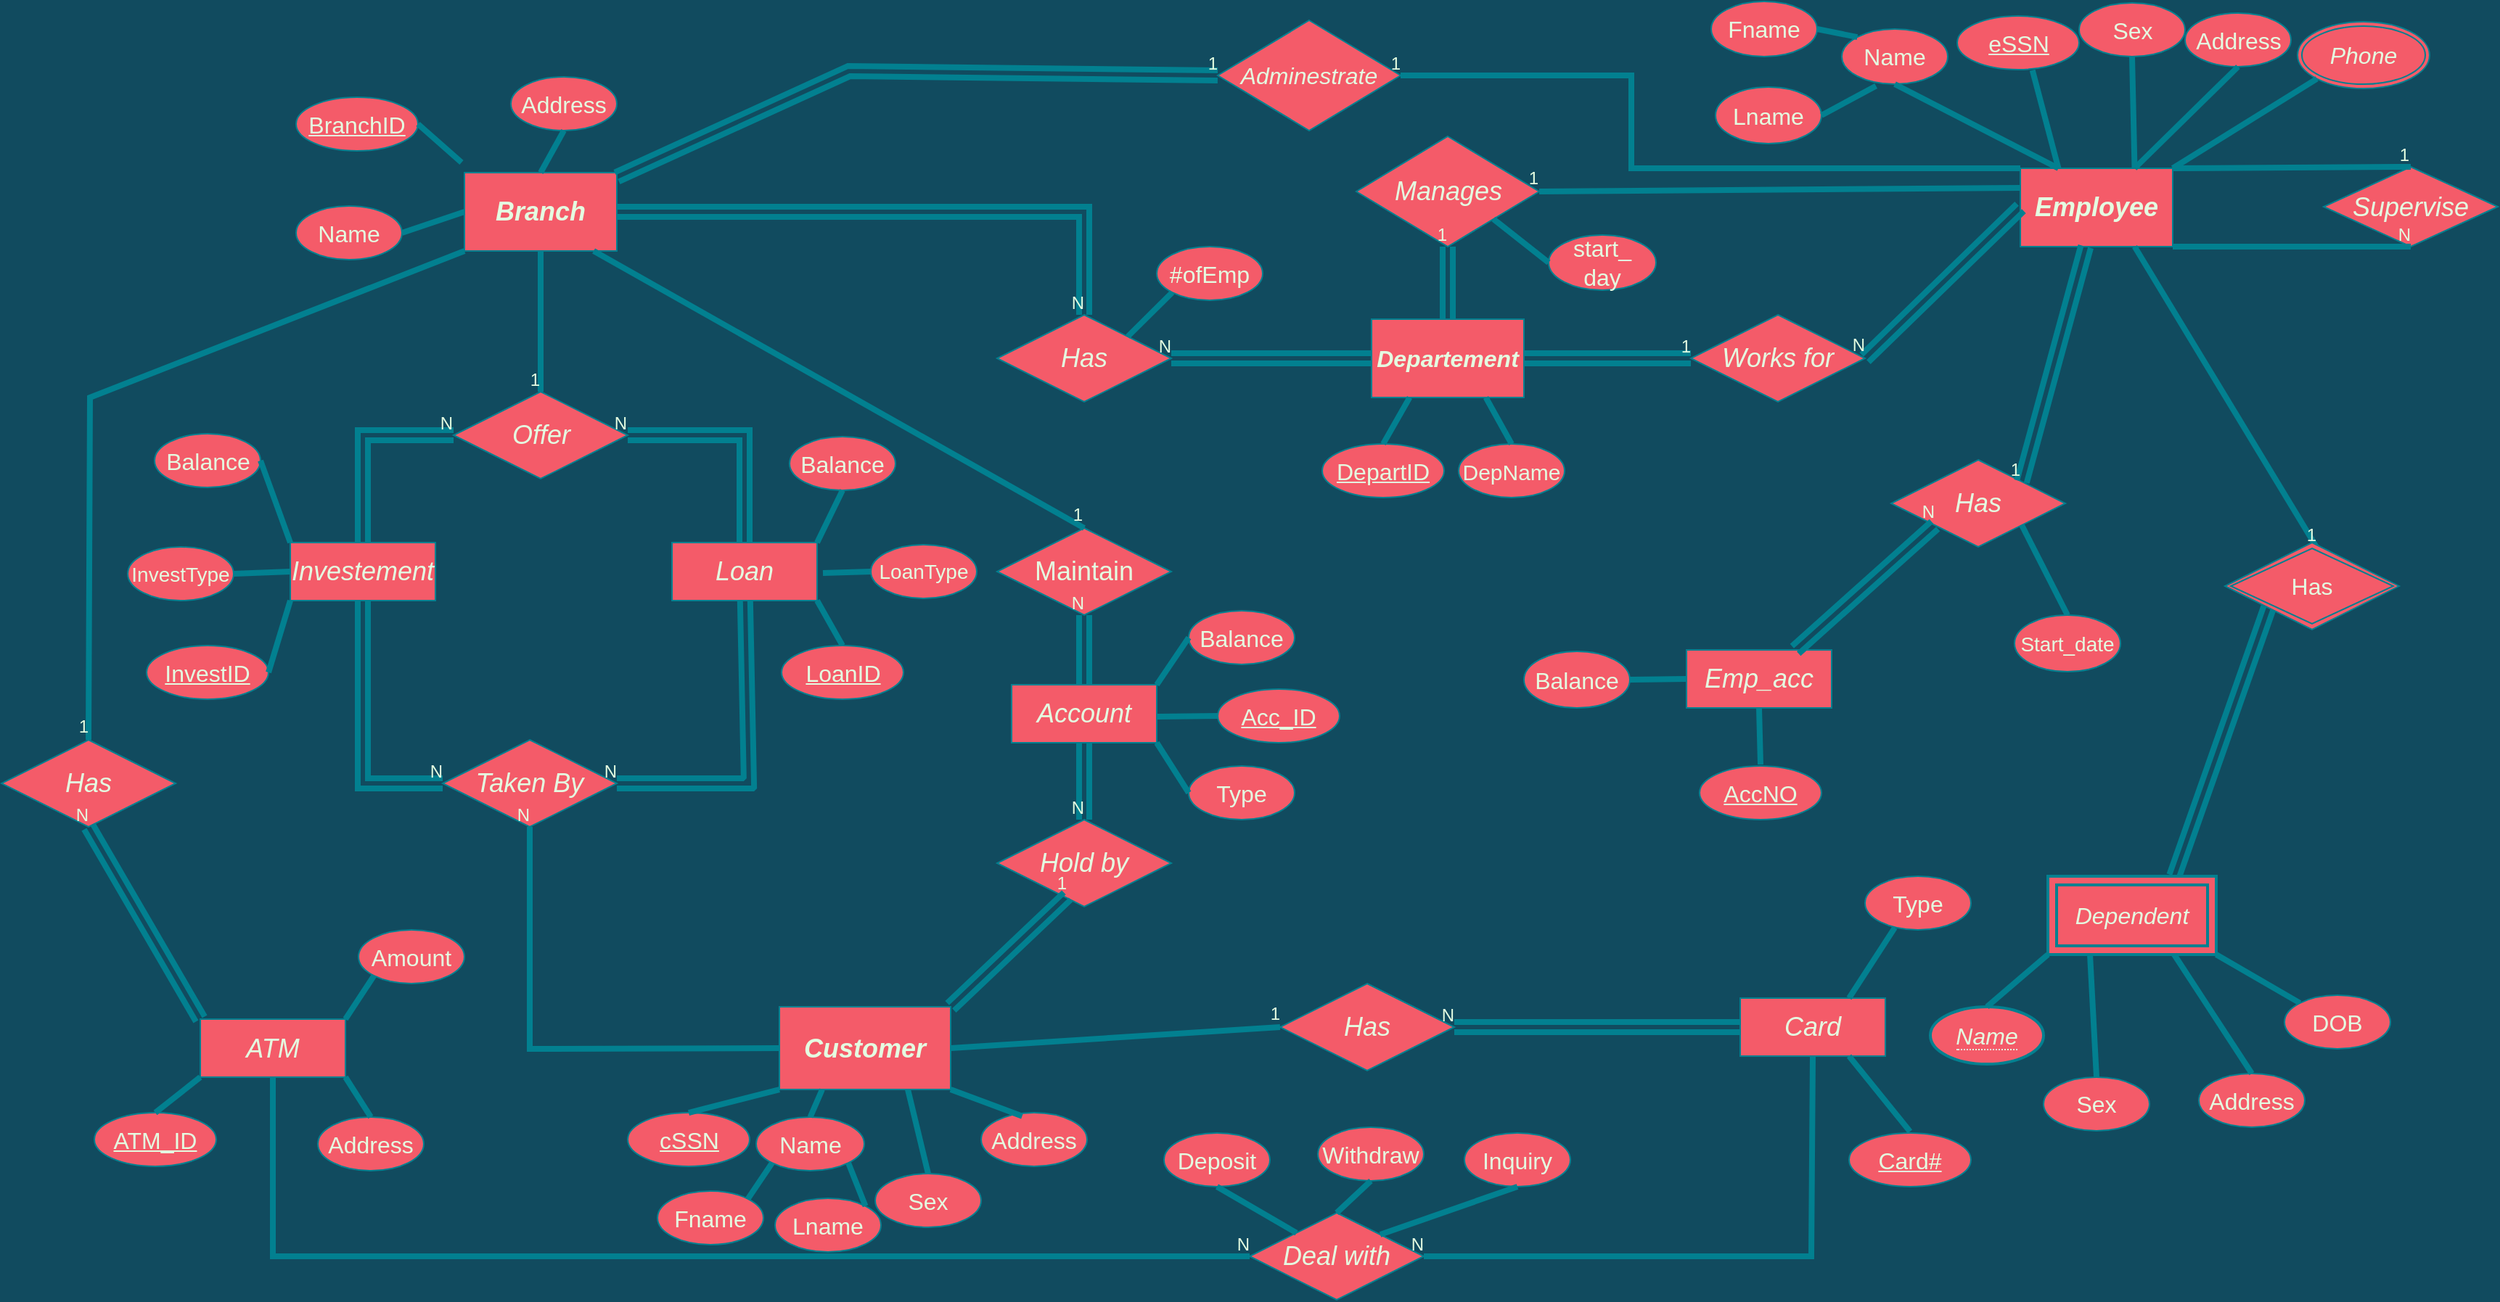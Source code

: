 <mxfile version="14.0.1" type="github">
  <diagram id="R2lEEEUBdFMjLlhIrx00" name="Page-1">
    <mxGraphModel dx="2525" dy="1719" grid="0" gridSize="10" guides="1" tooltips="1" connect="1" arrows="1" fold="1" page="0" pageScale="1" pageWidth="1100" pageHeight="850" background="#114B5F" math="0" shadow="0" extFonts="Permanent Marker^https://fonts.googleapis.com/css?family=Permanent+Marker">
      <root>
        <mxCell id="0" />
        <mxCell id="1" parent="0" />
        <mxCell id="BBe3EE57aWuY_gIeYWjr-1" value="&lt;h3&gt;&lt;font size=&quot;1&quot;&gt;&lt;i style=&quot;font-size: 18px&quot;&gt;Branch&lt;/i&gt;&lt;/font&gt;&lt;/h3&gt;" style="whiteSpace=wrap;html=1;align=center;rounded=0;sketch=0;strokeColor=#028090;fillColor=#F45B69;fontColor=#E4FDE1;" parent="1" vertex="1">
          <mxGeometry x="-215" y="-311" width="105" height="54" as="geometry" />
        </mxCell>
        <mxCell id="BBe3EE57aWuY_gIeYWjr-3" value="&lt;h3&gt;&lt;font size=&quot;1&quot;&gt;&lt;i style=&quot;font-size: 16px&quot;&gt;Departement&lt;/i&gt;&lt;/font&gt;&lt;/h3&gt;" style="whiteSpace=wrap;html=1;align=center;rounded=0;sketch=0;strokeColor=#028090;fillColor=#F45B69;fontColor=#E4FDE1;" parent="1" vertex="1">
          <mxGeometry x="410" y="-210" width="105" height="54" as="geometry" />
        </mxCell>
        <mxCell id="BBe3EE57aWuY_gIeYWjr-4" value="&lt;h3&gt;&lt;font size=&quot;1&quot;&gt;&lt;i style=&quot;font-size: 18px&quot;&gt;Employee&lt;/i&gt;&lt;/font&gt;&lt;/h3&gt;" style="whiteSpace=wrap;html=1;align=center;rounded=0;sketch=0;strokeColor=#028090;fillColor=#F45B69;fontColor=#E4FDE1;" parent="1" vertex="1">
          <mxGeometry x="857" y="-314" width="105" height="54" as="geometry" />
        </mxCell>
        <mxCell id="BBe3EE57aWuY_gIeYWjr-5" value="&lt;font size=&quot;1&quot;&gt;&lt;i style=&quot;font-size: 18px&quot;&gt;Manages&lt;/i&gt;&lt;/font&gt;" style="shape=rhombus;perimeter=rhombusPerimeter;whiteSpace=wrap;html=1;align=center;rounded=0;sketch=0;strokeColor=#028090;fillColor=#F45B69;fontColor=#E4FDE1;" parent="1" vertex="1">
          <mxGeometry x="399.5" y="-336" width="126" height="76" as="geometry" />
        </mxCell>
        <mxCell id="BBe3EE57aWuY_gIeYWjr-7" value="" style="endArrow=none;html=1;rounded=0;strokeColor=#028090;fillColor=#F45B69;fontColor=#E4FDE1;exitX=0;exitY=0.25;exitDx=0;exitDy=0;fontSize=14;shadow=0;sketch=0;strokeWidth=4;entryX=1;entryY=0.5;entryDx=0;entryDy=0;labelBackgroundColor=#114B5F;" parent="1" source="BBe3EE57aWuY_gIeYWjr-4" target="BBe3EE57aWuY_gIeYWjr-5" edge="1">
          <mxGeometry relative="1" as="geometry">
            <mxPoint x="461" y="-28" as="sourcePoint" />
            <mxPoint x="603" y="-350" as="targetPoint" />
            <Array as="points" />
          </mxGeometry>
        </mxCell>
        <mxCell id="BBe3EE57aWuY_gIeYWjr-8" value="1" style="resizable=0;html=1;align=right;verticalAlign=bottom;fillColor=#F45B69;strokeColor=#028090;fontColor=#E4FDE1;" parent="BBe3EE57aWuY_gIeYWjr-7" connectable="0" vertex="1">
          <mxGeometry x="1" relative="1" as="geometry" />
        </mxCell>
        <mxCell id="BBe3EE57aWuY_gIeYWjr-13" value="" style="shape=link;html=1;rounded=0;shadow=0;strokeColor=#028090;strokeWidth=4;fillColor=#F45B69;fontSize=14;fontColor=#E4FDE1;labelBackgroundColor=#114B5F;entryX=0;entryY=0.5;entryDx=0;entryDy=0;" parent="1" source="BBe3EE57aWuY_gIeYWjr-1" target="QaspO_tUveOhYy8ZRaoD-1" edge="1">
          <mxGeometry relative="1" as="geometry">
            <mxPoint x="120" y="-305" as="sourcePoint" />
            <mxPoint x="307" y="-381" as="targetPoint" />
            <Array as="points">
              <mxPoint x="50" y="-381" />
            </Array>
          </mxGeometry>
        </mxCell>
        <mxCell id="BBe3EE57aWuY_gIeYWjr-14" value="1" style="resizable=0;html=1;align=right;verticalAlign=bottom;fillColor=#F45B69;strokeColor=#028090;fontColor=#E4FDE1;" parent="BBe3EE57aWuY_gIeYWjr-13" connectable="0" vertex="1">
          <mxGeometry x="1" relative="1" as="geometry" />
        </mxCell>
        <mxCell id="BBe3EE57aWuY_gIeYWjr-15" value="" style="shape=link;html=1;rounded=0;shadow=0;strokeColor=#028090;strokeWidth=4;fillColor=#F45B69;fontSize=14;fontColor=#E4FDE1;entryX=0.5;entryY=1;entryDx=0;entryDy=0;labelBackgroundColor=#114B5F;exitX=0.5;exitY=0;exitDx=0;exitDy=0;" parent="1" source="BBe3EE57aWuY_gIeYWjr-3" target="BBe3EE57aWuY_gIeYWjr-5" edge="1">
          <mxGeometry relative="1" as="geometry">
            <mxPoint x="524" y="-236" as="sourcePoint" />
            <mxPoint x="542" y="-28" as="targetPoint" />
            <Array as="points" />
          </mxGeometry>
        </mxCell>
        <mxCell id="BBe3EE57aWuY_gIeYWjr-16" value="1" style="resizable=0;html=1;align=right;verticalAlign=bottom;fillColor=#F45B69;strokeColor=#028090;fontColor=#E4FDE1;" parent="BBe3EE57aWuY_gIeYWjr-15" connectable="0" vertex="1">
          <mxGeometry x="1" relative="1" as="geometry" />
        </mxCell>
        <mxCell id="BBe3EE57aWuY_gIeYWjr-19" value="&lt;i&gt;&lt;font style=&quot;font-size: 18px&quot;&gt;Has&lt;/font&gt;&lt;br&gt;&lt;/i&gt;" style="shape=rhombus;perimeter=rhombusPerimeter;whiteSpace=wrap;html=1;align=center;rounded=0;sketch=0;strokeColor=#028090;fillColor=#F45B69;fontSize=14;fontColor=#E4FDE1;" parent="1" vertex="1">
          <mxGeometry x="152" y="-213" width="120" height="60" as="geometry" />
        </mxCell>
        <mxCell id="BBe3EE57aWuY_gIeYWjr-20" value="&lt;i&gt;&lt;font style=&quot;font-size: 18px&quot;&gt;Works for&lt;/font&gt;&lt;/i&gt;" style="shape=rhombus;perimeter=rhombusPerimeter;whiteSpace=wrap;html=1;align=center;rounded=0;sketch=0;strokeColor=#028090;fillColor=#F45B69;fontSize=14;fontColor=#E4FDE1;" parent="1" vertex="1">
          <mxGeometry x="630" y="-213" width="120" height="60" as="geometry" />
        </mxCell>
        <mxCell id="BBe3EE57aWuY_gIeYWjr-24" value="" style="shape=link;html=1;rounded=0;shadow=0;strokeColor=#028090;strokeWidth=4;fillColor=#F45B69;fontSize=14;fontColor=#E4FDE1;entryX=1;entryY=0.5;entryDx=0;entryDy=0;exitX=0;exitY=0.5;exitDx=0;exitDy=0;labelBackgroundColor=#114B5F;" parent="1" source="BBe3EE57aWuY_gIeYWjr-3" target="BBe3EE57aWuY_gIeYWjr-19" edge="1">
          <mxGeometry relative="1" as="geometry">
            <mxPoint x="283" y="-21" as="sourcePoint" />
            <mxPoint x="443" y="-21" as="targetPoint" />
          </mxGeometry>
        </mxCell>
        <mxCell id="BBe3EE57aWuY_gIeYWjr-25" value="N" style="resizable=0;html=1;align=right;verticalAlign=bottom;fillColor=#F45B69;strokeColor=#028090;fontColor=#E4FDE1;" parent="BBe3EE57aWuY_gIeYWjr-24" connectable="0" vertex="1">
          <mxGeometry x="1" relative="1" as="geometry" />
        </mxCell>
        <mxCell id="BBe3EE57aWuY_gIeYWjr-26" value="" style="shape=link;html=1;rounded=0;shadow=0;strokeColor=#028090;strokeWidth=4;fillColor=#F45B69;fontSize=14;fontColor=#E4FDE1;entryX=0.5;entryY=0;entryDx=0;entryDy=0;exitX=1;exitY=0.5;exitDx=0;exitDy=0;labelBackgroundColor=#114B5F;" parent="1" source="BBe3EE57aWuY_gIeYWjr-1" target="BBe3EE57aWuY_gIeYWjr-19" edge="1">
          <mxGeometry relative="1" as="geometry">
            <mxPoint x="-42" y="-113" as="sourcePoint" />
            <mxPoint x="118" y="-113" as="targetPoint" />
            <Array as="points">
              <mxPoint x="212" y="-284" />
            </Array>
          </mxGeometry>
        </mxCell>
        <mxCell id="BBe3EE57aWuY_gIeYWjr-27" value="N" style="resizable=0;html=1;align=right;verticalAlign=bottom;fillColor=#F45B69;strokeColor=#028090;fontColor=#E4FDE1;" parent="BBe3EE57aWuY_gIeYWjr-26" connectable="0" vertex="1">
          <mxGeometry x="1" relative="1" as="geometry" />
        </mxCell>
        <mxCell id="BBe3EE57aWuY_gIeYWjr-28" value="" style="shape=link;html=1;rounded=0;shadow=0;strokeColor=#028090;strokeWidth=4;fillColor=#F45B69;fontSize=14;fontColor=#E4FDE1;exitX=0;exitY=0.5;exitDx=0;exitDy=0;entryX=1;entryY=0.5;entryDx=0;entryDy=0;labelBackgroundColor=#114B5F;" parent="1" source="BBe3EE57aWuY_gIeYWjr-4" target="BBe3EE57aWuY_gIeYWjr-20" edge="1">
          <mxGeometry relative="1" as="geometry">
            <mxPoint x="813.5" y="-160" as="sourcePoint" />
            <mxPoint x="696.5" y="-121" as="targetPoint" />
            <Array as="points" />
          </mxGeometry>
        </mxCell>
        <mxCell id="BBe3EE57aWuY_gIeYWjr-29" value="N" style="resizable=0;html=1;align=right;verticalAlign=bottom;fillColor=#F45B69;strokeColor=#028090;fontColor=#E4FDE1;" parent="BBe3EE57aWuY_gIeYWjr-28" connectable="0" vertex="1">
          <mxGeometry x="1" relative="1" as="geometry" />
        </mxCell>
        <mxCell id="BBe3EE57aWuY_gIeYWjr-30" value="" style="shape=link;html=1;rounded=0;shadow=0;strokeColor=#028090;strokeWidth=4;fillColor=#F45B69;fontSize=14;fontColor=#E4FDE1;exitX=1;exitY=0.5;exitDx=0;exitDy=0;entryX=0;entryY=0.5;entryDx=0;entryDy=0;labelBackgroundColor=#114B5F;" parent="1" source="BBe3EE57aWuY_gIeYWjr-3" target="BBe3EE57aWuY_gIeYWjr-20" edge="1">
          <mxGeometry relative="1" as="geometry">
            <mxPoint x="756" y="-85" as="sourcePoint" />
            <mxPoint x="588" y="-133" as="targetPoint" />
            <Array as="points" />
          </mxGeometry>
        </mxCell>
        <mxCell id="BBe3EE57aWuY_gIeYWjr-31" value="1" style="resizable=0;html=1;align=right;verticalAlign=bottom;fillColor=#F45B69;strokeColor=#028090;fontColor=#E4FDE1;" parent="BBe3EE57aWuY_gIeYWjr-30" connectable="0" vertex="1">
          <mxGeometry x="1" relative="1" as="geometry" />
        </mxCell>
        <mxCell id="BBe3EE57aWuY_gIeYWjr-33" value="&lt;i&gt;&lt;font style=&quot;font-size: 18px&quot;&gt;Investement&lt;/font&gt;&lt;/i&gt;" style="whiteSpace=wrap;html=1;align=center;rounded=0;sketch=0;strokeColor=#028090;fillColor=#F45B69;fontSize=14;fontColor=#E4FDE1;" parent="1" vertex="1">
          <mxGeometry x="-335" y="-56" width="100" height="40" as="geometry" />
        </mxCell>
        <mxCell id="BBe3EE57aWuY_gIeYWjr-34" value="&lt;i&gt;&lt;font style=&quot;font-size: 18px&quot;&gt;Loan&lt;/font&gt;&lt;/i&gt;" style="whiteSpace=wrap;html=1;align=center;rounded=0;sketch=0;strokeColor=#028090;fillColor=#F45B69;fontSize=14;fontColor=#E4FDE1;" parent="1" vertex="1">
          <mxGeometry x="-72" y="-56" width="100" height="40" as="geometry" />
        </mxCell>
        <mxCell id="BBe3EE57aWuY_gIeYWjr-35" value="&lt;i&gt;&lt;font style=&quot;font-size: 18px&quot;&gt;Account&lt;/font&gt;&lt;/i&gt;" style="whiteSpace=wrap;html=1;align=center;rounded=0;sketch=0;strokeColor=#028090;fillColor=#F45B69;fontSize=14;fontColor=#E4FDE1;" parent="1" vertex="1">
          <mxGeometry x="162" y="42" width="100" height="40" as="geometry" />
        </mxCell>
        <mxCell id="BBe3EE57aWuY_gIeYWjr-36" value="&lt;i&gt;&lt;font style=&quot;font-size: 18px&quot;&gt;Offer&lt;/font&gt;&lt;br&gt;&lt;/i&gt;" style="shape=rhombus;perimeter=rhombusPerimeter;whiteSpace=wrap;html=1;align=center;rounded=0;sketch=0;strokeColor=#028090;fillColor=#F45B69;fontSize=14;fontColor=#E4FDE1;" parent="1" vertex="1">
          <mxGeometry x="-222.5" y="-160" width="120" height="60" as="geometry" />
        </mxCell>
        <mxCell id="BBe3EE57aWuY_gIeYWjr-37" value="&lt;font style=&quot;font-size: 18px&quot;&gt;Maintain&lt;/font&gt;" style="shape=rhombus;perimeter=rhombusPerimeter;whiteSpace=wrap;html=1;align=center;rounded=0;sketch=0;strokeColor=#028090;fillColor=#F45B69;fontSize=14;fontColor=#E4FDE1;" parent="1" vertex="1">
          <mxGeometry x="152" y="-66" width="120" height="60" as="geometry" />
        </mxCell>
        <mxCell id="BBe3EE57aWuY_gIeYWjr-42" value="" style="shape=link;html=1;rounded=0;shadow=0;strokeColor=#028090;strokeWidth=4;fillColor=#F45B69;fontSize=14;fontColor=#E4FDE1;entryX=0;entryY=0.5;entryDx=0;entryDy=0;labelBackgroundColor=#114B5F;" parent="1" source="BBe3EE57aWuY_gIeYWjr-33" target="BBe3EE57aWuY_gIeYWjr-36" edge="1">
          <mxGeometry relative="1" as="geometry">
            <mxPoint x="-125" y="-58" as="sourcePoint" />
            <mxPoint x="5" y="-98" as="targetPoint" />
            <Array as="points">
              <mxPoint x="-285" y="-130" />
            </Array>
          </mxGeometry>
        </mxCell>
        <mxCell id="BBe3EE57aWuY_gIeYWjr-43" value="N" style="resizable=0;html=1;align=right;verticalAlign=bottom;fillColor=#F45B69;strokeColor=#028090;fontColor=#E4FDE1;" parent="BBe3EE57aWuY_gIeYWjr-42" connectable="0" vertex="1">
          <mxGeometry x="1" relative="1" as="geometry" />
        </mxCell>
        <mxCell id="BBe3EE57aWuY_gIeYWjr-44" value="" style="shape=link;html=1;rounded=0;shadow=0;strokeColor=#028090;strokeWidth=4;fillColor=#F45B69;fontSize=14;fontColor=#E4FDE1;entryX=1;entryY=0.5;entryDx=0;entryDy=0;exitX=0.5;exitY=0;exitDx=0;exitDy=0;labelBackgroundColor=#114B5F;" parent="1" source="BBe3EE57aWuY_gIeYWjr-34" target="BBe3EE57aWuY_gIeYWjr-36" edge="1">
          <mxGeometry relative="1" as="geometry">
            <mxPoint x="71" y="-102" as="sourcePoint" />
            <mxPoint x="231" y="-102" as="targetPoint" />
            <Array as="points">
              <mxPoint x="-22" y="-130" />
            </Array>
          </mxGeometry>
        </mxCell>
        <mxCell id="BBe3EE57aWuY_gIeYWjr-45" value="N" style="resizable=0;html=1;align=right;verticalAlign=bottom;fillColor=#F45B69;strokeColor=#028090;fontColor=#E4FDE1;" parent="BBe3EE57aWuY_gIeYWjr-44" connectable="0" vertex="1">
          <mxGeometry x="1" relative="1" as="geometry" />
        </mxCell>
        <mxCell id="BBe3EE57aWuY_gIeYWjr-51" value="" style="endArrow=none;html=1;rounded=0;shadow=0;strokeColor=#028090;strokeWidth=4;fillColor=#F45B69;fontSize=14;fontColor=#E4FDE1;entryX=0.5;entryY=0;entryDx=0;entryDy=0;labelBackgroundColor=#114B5F;" parent="1" source="BBe3EE57aWuY_gIeYWjr-1" target="BBe3EE57aWuY_gIeYWjr-36" edge="1">
          <mxGeometry relative="1" as="geometry">
            <mxPoint x="-21" y="-178" as="sourcePoint" />
            <mxPoint x="139" y="-178" as="targetPoint" />
          </mxGeometry>
        </mxCell>
        <mxCell id="BBe3EE57aWuY_gIeYWjr-52" value="1" style="resizable=0;html=1;align=right;verticalAlign=bottom;fillColor=#F45B69;strokeColor=#028090;fontColor=#E4FDE1;" parent="BBe3EE57aWuY_gIeYWjr-51" connectable="0" vertex="1">
          <mxGeometry x="1" relative="1" as="geometry" />
        </mxCell>
        <mxCell id="BBe3EE57aWuY_gIeYWjr-55" value="" style="endArrow=none;html=1;rounded=0;shadow=0;strokeColor=#028090;strokeWidth=4;fillColor=#F45B69;fontSize=14;fontColor=#E4FDE1;entryX=0.5;entryY=0;entryDx=0;entryDy=0;exitX=0.848;exitY=1;exitDx=0;exitDy=0;exitPerimeter=0;labelBackgroundColor=#114B5F;" parent="1" source="BBe3EE57aWuY_gIeYWjr-1" target="BBe3EE57aWuY_gIeYWjr-37" edge="1">
          <mxGeometry relative="1" as="geometry">
            <mxPoint x="73" y="-156" as="sourcePoint" />
            <mxPoint x="233" y="-156" as="targetPoint" />
            <Array as="points" />
          </mxGeometry>
        </mxCell>
        <mxCell id="BBe3EE57aWuY_gIeYWjr-56" value="1" style="resizable=0;html=1;align=right;verticalAlign=bottom;fillColor=#F45B69;strokeColor=#028090;fontColor=#E4FDE1;" parent="BBe3EE57aWuY_gIeYWjr-55" connectable="0" vertex="1">
          <mxGeometry x="1" relative="1" as="geometry" />
        </mxCell>
        <mxCell id="BBe3EE57aWuY_gIeYWjr-57" value="" style="shape=link;html=1;rounded=0;shadow=0;strokeColor=#028090;strokeWidth=4;fillColor=#F45B69;fontSize=14;fontColor=#E4FDE1;entryX=0.5;entryY=1;entryDx=0;entryDy=0;exitX=0.5;exitY=0;exitDx=0;exitDy=0;labelBackgroundColor=#114B5F;" parent="1" source="BBe3EE57aWuY_gIeYWjr-35" target="BBe3EE57aWuY_gIeYWjr-37" edge="1">
          <mxGeometry relative="1" as="geometry">
            <mxPoint x="191" y="12" as="sourcePoint" />
            <mxPoint x="351" y="12" as="targetPoint" />
          </mxGeometry>
        </mxCell>
        <mxCell id="BBe3EE57aWuY_gIeYWjr-58" value="N" style="resizable=0;html=1;align=right;verticalAlign=bottom;fillColor=#F45B69;strokeColor=#028090;fontColor=#E4FDE1;" parent="BBe3EE57aWuY_gIeYWjr-57" connectable="0" vertex="1">
          <mxGeometry x="1" relative="1" as="geometry" />
        </mxCell>
        <mxCell id="BBe3EE57aWuY_gIeYWjr-59" value="&lt;i&gt;&lt;font style=&quot;font-size: 18px&quot;&gt;Taken By&lt;/font&gt;&lt;/i&gt;" style="shape=rhombus;perimeter=rhombusPerimeter;whiteSpace=wrap;html=1;align=center;rounded=0;sketch=0;strokeColor=#028090;fillColor=#F45B69;fontSize=14;fontColor=#E4FDE1;" parent="1" vertex="1">
          <mxGeometry x="-230" y="80" width="120" height="60" as="geometry" />
        </mxCell>
        <mxCell id="BBe3EE57aWuY_gIeYWjr-60" value="&lt;i&gt;&lt;font style=&quot;font-size: 18px&quot;&gt;Hold by&lt;/font&gt;&lt;br&gt;&lt;/i&gt;" style="shape=rhombus;perimeter=rhombusPerimeter;whiteSpace=wrap;html=1;align=center;rounded=0;sketch=0;strokeColor=#028090;fillColor=#F45B69;fontSize=14;fontColor=#E4FDE1;" parent="1" vertex="1">
          <mxGeometry x="152" y="135" width="120" height="60" as="geometry" />
        </mxCell>
        <mxCell id="BBe3EE57aWuY_gIeYWjr-61" value="" style="shape=link;html=1;rounded=0;shadow=0;strokeColor=#028090;strokeWidth=4;fillColor=#F45B69;fontSize=14;fontColor=#E4FDE1;entryX=0;entryY=0.5;entryDx=0;entryDy=0;exitX=0.5;exitY=1;exitDx=0;exitDy=0;labelBackgroundColor=#114B5F;" parent="1" source="BBe3EE57aWuY_gIeYWjr-33" target="BBe3EE57aWuY_gIeYWjr-59" edge="1">
          <mxGeometry relative="1" as="geometry">
            <mxPoint x="-149" y="45" as="sourcePoint" />
            <mxPoint x="11" y="45" as="targetPoint" />
            <Array as="points">
              <mxPoint x="-285" y="110" />
            </Array>
          </mxGeometry>
        </mxCell>
        <mxCell id="BBe3EE57aWuY_gIeYWjr-62" value="N" style="resizable=0;html=1;align=right;verticalAlign=bottom;fillColor=#F45B69;strokeColor=#028090;fontColor=#E4FDE1;" parent="BBe3EE57aWuY_gIeYWjr-61" connectable="0" vertex="1">
          <mxGeometry x="1" relative="1" as="geometry" />
        </mxCell>
        <mxCell id="BBe3EE57aWuY_gIeYWjr-63" value="" style="shape=link;html=1;rounded=0;shadow=0;strokeColor=#028090;strokeWidth=4;fillColor=#F45B69;fontSize=14;fontColor=#E4FDE1;entryX=1;entryY=0.5;entryDx=0;entryDy=0;labelBackgroundColor=#114B5F;" parent="1" source="BBe3EE57aWuY_gIeYWjr-34" target="BBe3EE57aWuY_gIeYWjr-59" edge="1">
          <mxGeometry relative="1" as="geometry">
            <mxPoint x="10" y="78" as="sourcePoint" />
            <mxPoint x="170" y="78" as="targetPoint" />
            <Array as="points">
              <mxPoint x="-19" y="110" />
            </Array>
          </mxGeometry>
        </mxCell>
        <mxCell id="BBe3EE57aWuY_gIeYWjr-64" value="N" style="resizable=0;html=1;align=right;verticalAlign=bottom;fillColor=#F45B69;strokeColor=#028090;fontColor=#E4FDE1;" parent="BBe3EE57aWuY_gIeYWjr-63" connectable="0" vertex="1">
          <mxGeometry x="1" relative="1" as="geometry" />
        </mxCell>
        <mxCell id="BBe3EE57aWuY_gIeYWjr-69" value="&lt;i&gt;&lt;font size=&quot;1&quot;&gt;&lt;b style=&quot;font-size: 18px&quot;&gt;Customer&lt;/b&gt;&lt;/font&gt;&lt;/i&gt;" style="whiteSpace=wrap;html=1;align=center;rounded=0;sketch=0;strokeColor=#028090;fillColor=#F45B69;fontSize=14;fontColor=#E4FDE1;" parent="1" vertex="1">
          <mxGeometry x="2" y="264" width="118" height="57" as="geometry" />
        </mxCell>
        <mxCell id="BBe3EE57aWuY_gIeYWjr-70" value="" style="shape=link;html=1;rounded=0;shadow=0;strokeColor=#028090;strokeWidth=4;fillColor=#F45B69;fontSize=14;fontColor=#E4FDE1;exitX=0.5;exitY=1;exitDx=0;exitDy=0;entryX=0.5;entryY=0;entryDx=0;entryDy=0;labelBackgroundColor=#114B5F;" parent="1" source="BBe3EE57aWuY_gIeYWjr-35" target="BBe3EE57aWuY_gIeYWjr-60" edge="1">
          <mxGeometry relative="1" as="geometry">
            <mxPoint x="159" y="274" as="sourcePoint" />
            <mxPoint x="280" y="247" as="targetPoint" />
            <Array as="points" />
          </mxGeometry>
        </mxCell>
        <mxCell id="BBe3EE57aWuY_gIeYWjr-71" value="N" style="resizable=0;html=1;align=right;verticalAlign=bottom;direction=north;fillColor=#F45B69;strokeColor=#028090;fontColor=#E4FDE1;" parent="BBe3EE57aWuY_gIeYWjr-70" connectable="0" vertex="1">
          <mxGeometry x="1" relative="1" as="geometry" />
        </mxCell>
        <mxCell id="BBe3EE57aWuY_gIeYWjr-72" value="" style="endArrow=none;html=1;rounded=0;shadow=0;strokeColor=#028090;strokeWidth=4;fillColor=#F45B69;fontSize=14;fontColor=#E4FDE1;entryX=0.5;entryY=1;entryDx=0;entryDy=0;exitX=0;exitY=0.5;exitDx=0;exitDy=0;labelBackgroundColor=#114B5F;" parent="1" source="BBe3EE57aWuY_gIeYWjr-69" target="BBe3EE57aWuY_gIeYWjr-59" edge="1">
          <mxGeometry relative="1" as="geometry">
            <mxPoint x="-180" y="245" as="sourcePoint" />
            <mxPoint x="-20" y="245" as="targetPoint" />
            <Array as="points">
              <mxPoint x="-170" y="293" />
            </Array>
          </mxGeometry>
        </mxCell>
        <mxCell id="BBe3EE57aWuY_gIeYWjr-73" value="N" style="resizable=0;html=1;align=right;verticalAlign=bottom;fillColor=#F45B69;strokeColor=#028090;fontColor=#E4FDE1;" parent="BBe3EE57aWuY_gIeYWjr-72" connectable="0" vertex="1">
          <mxGeometry x="1" relative="1" as="geometry" />
        </mxCell>
        <mxCell id="BBe3EE57aWuY_gIeYWjr-75" value="&lt;font style=&quot;font-size: 16px&quot;&gt;cSSN&lt;/font&gt;" style="ellipse;whiteSpace=wrap;html=1;align=center;fontStyle=4;rounded=0;sketch=0;strokeColor=#028090;fillColor=#F45B69;fontSize=14;fontColor=#E4FDE1;" parent="1" vertex="1">
          <mxGeometry x="-102.5" y="337" width="84" height="37" as="geometry" />
        </mxCell>
        <mxCell id="BBe3EE57aWuY_gIeYWjr-77" value="&lt;font style=&quot;font-size: 16px&quot;&gt;Name&lt;/font&gt;" style="ellipse;whiteSpace=wrap;html=1;align=center;rounded=0;sketch=0;strokeColor=#028090;fillColor=#F45B69;fontSize=14;fontColor=#E4FDE1;" parent="1" vertex="1">
          <mxGeometry x="-14" y="340" width="74.5" height="37" as="geometry" />
        </mxCell>
        <mxCell id="BBe3EE57aWuY_gIeYWjr-80" value="&lt;font style=&quot;font-size: 16px&quot;&gt;Sex&lt;/font&gt;" style="ellipse;whiteSpace=wrap;html=1;align=center;rounded=0;sketch=0;strokeColor=#028090;fillColor=#F45B69;fontSize=14;fontColor=#E4FDE1;" parent="1" vertex="1">
          <mxGeometry x="68" y="379" width="73" height="37" as="geometry" />
        </mxCell>
        <mxCell id="BBe3EE57aWuY_gIeYWjr-81" value="&lt;font style=&quot;font-size: 16px&quot;&gt;Address&lt;/font&gt;" style="ellipse;whiteSpace=wrap;html=1;align=center;rounded=0;sketch=0;strokeColor=#028090;fillColor=#F45B69;fontSize=14;fontColor=#E4FDE1;" parent="1" vertex="1">
          <mxGeometry x="141" y="337" width="73" height="37" as="geometry" />
        </mxCell>
        <mxCell id="BBe3EE57aWuY_gIeYWjr-82" value="" style="endArrow=none;html=1;rounded=0;shadow=0;strokeColor=#028090;strokeWidth=4;fillColor=#F45B69;fontSize=14;fontColor=#E4FDE1;exitX=0.5;exitY=0;exitDx=0;exitDy=0;entryX=0;entryY=1;entryDx=0;entryDy=0;labelBackgroundColor=#114B5F;" parent="1" source="BBe3EE57aWuY_gIeYWjr-75" target="BBe3EE57aWuY_gIeYWjr-69" edge="1">
          <mxGeometry relative="1" as="geometry">
            <mxPoint x="-56" y="325" as="sourcePoint" />
            <mxPoint x="104" y="325" as="targetPoint" />
          </mxGeometry>
        </mxCell>
        <mxCell id="BBe3EE57aWuY_gIeYWjr-83" value="" style="endArrow=none;html=1;rounded=0;shadow=0;strokeColor=#028090;strokeWidth=4;fillColor=#F45B69;fontSize=14;fontColor=#E4FDE1;exitX=0.5;exitY=0;exitDx=0;exitDy=0;entryX=0.25;entryY=1;entryDx=0;entryDy=0;labelBackgroundColor=#114B5F;" parent="1" source="BBe3EE57aWuY_gIeYWjr-77" target="BBe3EE57aWuY_gIeYWjr-69" edge="1">
          <mxGeometry relative="1" as="geometry">
            <mxPoint x="-18.5" y="355.5" as="sourcePoint" />
            <mxPoint x="141.5" y="355.5" as="targetPoint" />
          </mxGeometry>
        </mxCell>
        <mxCell id="BBe3EE57aWuY_gIeYWjr-84" value="" style="endArrow=none;html=1;rounded=0;shadow=0;strokeColor=#028090;strokeWidth=4;fillColor=#F45B69;fontSize=14;fontColor=#E4FDE1;entryX=0.5;entryY=0;entryDx=0;entryDy=0;exitX=0.75;exitY=1;exitDx=0;exitDy=0;labelBackgroundColor=#114B5F;" parent="1" source="BBe3EE57aWuY_gIeYWjr-69" target="BBe3EE57aWuY_gIeYWjr-80" edge="1">
          <mxGeometry relative="1" as="geometry">
            <mxPoint x="65" y="352" as="sourcePoint" />
            <mxPoint x="225" y="352" as="targetPoint" />
          </mxGeometry>
        </mxCell>
        <mxCell id="BBe3EE57aWuY_gIeYWjr-85" value="" style="endArrow=none;html=1;rounded=0;shadow=0;strokeColor=#028090;strokeWidth=4;fillColor=#F45B69;fontSize=14;fontColor=#E4FDE1;exitX=1;exitY=1;exitDx=0;exitDy=0;entryX=0.387;entryY=0.063;entryDx=0;entryDy=0;entryPerimeter=0;labelBackgroundColor=#114B5F;" parent="1" source="BBe3EE57aWuY_gIeYWjr-69" target="BBe3EE57aWuY_gIeYWjr-81" edge="1">
          <mxGeometry relative="1" as="geometry">
            <mxPoint x="147" y="325" as="sourcePoint" />
            <mxPoint x="307" y="325" as="targetPoint" />
          </mxGeometry>
        </mxCell>
        <mxCell id="BBe3EE57aWuY_gIeYWjr-86" value="&lt;span style=&quot;font-size: 16px&quot;&gt;Balance&lt;/span&gt;" style="ellipse;whiteSpace=wrap;html=1;align=center;rounded=0;sketch=0;strokeColor=#028090;fillColor=#F45B69;fontSize=14;fontColor=#E4FDE1;" parent="1" vertex="1">
          <mxGeometry x="9" y="-129" width="73" height="37" as="geometry" />
        </mxCell>
        <mxCell id="BBe3EE57aWuY_gIeYWjr-89" value="" style="endArrow=none;html=1;rounded=0;shadow=0;strokeColor=#028090;strokeWidth=4;fillColor=#F45B69;fontSize=14;fontColor=#E4FDE1;entryX=0.5;entryY=0;entryDx=0;entryDy=0;exitX=1;exitY=1;exitDx=0;exitDy=0;labelBackgroundColor=#114B5F;" parent="1" source="BBe3EE57aWuY_gIeYWjr-34" target="BBe3EE57aWuY_gIeYWjr-92" edge="1">
          <mxGeometry relative="1" as="geometry">
            <mxPoint x="11" y="-5" as="sourcePoint" />
            <mxPoint x="45.5" y="22" as="targetPoint" />
          </mxGeometry>
        </mxCell>
        <mxCell id="BBe3EE57aWuY_gIeYWjr-90" value="" style="endArrow=none;html=1;rounded=0;shadow=0;strokeColor=#028090;strokeWidth=4;fillColor=#F45B69;fontSize=14;fontColor=#E4FDE1;entryX=0;entryY=0.5;entryDx=0;entryDy=0;labelBackgroundColor=#114B5F;" parent="1" target="IIiABblORkh0VtVI_wg2-2" edge="1">
          <mxGeometry relative="1" as="geometry">
            <mxPoint x="32" y="-35" as="sourcePoint" />
            <mxPoint x="56.0" y="-34.5" as="targetPoint" />
          </mxGeometry>
        </mxCell>
        <mxCell id="BBe3EE57aWuY_gIeYWjr-91" value="" style="endArrow=none;html=1;rounded=0;shadow=0;strokeColor=#028090;strokeWidth=4;fillColor=#F45B69;fontSize=14;fontColor=#E4FDE1;entryX=0.5;entryY=1;entryDx=0;entryDy=0;exitX=1;exitY=0;exitDx=0;exitDy=0;labelBackgroundColor=#114B5F;" parent="1" source="BBe3EE57aWuY_gIeYWjr-34" target="BBe3EE57aWuY_gIeYWjr-86" edge="1">
          <mxGeometry relative="1" as="geometry">
            <mxPoint x="7" y="-79" as="sourcePoint" />
            <mxPoint x="167" y="-79" as="targetPoint" />
          </mxGeometry>
        </mxCell>
        <mxCell id="BBe3EE57aWuY_gIeYWjr-92" value="&lt;font style=&quot;font-size: 16px&quot;&gt;LoanID&lt;/font&gt;" style="ellipse;whiteSpace=wrap;html=1;align=center;fontStyle=4;rounded=0;sketch=0;strokeColor=#028090;fillColor=#F45B69;fontSize=14;fontColor=#E4FDE1;" parent="1" vertex="1">
          <mxGeometry x="3.5" y="15" width="84" height="37" as="geometry" />
        </mxCell>
        <mxCell id="BBe3EE57aWuY_gIeYWjr-94" value="&lt;span style=&quot;font-size: 16px&quot;&gt;#ofEmp&lt;br&gt;&lt;/span&gt;" style="ellipse;whiteSpace=wrap;html=1;align=center;rounded=0;sketch=0;strokeColor=#028090;fillColor=#F45B69;fontSize=14;fontColor=#E4FDE1;" parent="1" vertex="1">
          <mxGeometry x="262" y="-260" width="73" height="37" as="geometry" />
        </mxCell>
        <mxCell id="BBe3EE57aWuY_gIeYWjr-95" value="" style="endArrow=none;html=1;rounded=0;shadow=0;strokeColor=#028090;strokeWidth=4;fillColor=#F45B69;fontSize=14;fontColor=#E4FDE1;exitX=1;exitY=0;exitDx=0;exitDy=0;entryX=0;entryY=1;entryDx=0;entryDy=0;labelBackgroundColor=#114B5F;" parent="1" source="BBe3EE57aWuY_gIeYWjr-19" target="BBe3EE57aWuY_gIeYWjr-94" edge="1">
          <mxGeometry relative="1" as="geometry">
            <mxPoint x="227" y="-211" as="sourcePoint" />
            <mxPoint x="387" y="-211" as="targetPoint" />
          </mxGeometry>
        </mxCell>
        <mxCell id="BBe3EE57aWuY_gIeYWjr-96" value="&lt;font style=&quot;font-size: 15px&quot;&gt;DepName&lt;/font&gt;" style="ellipse;whiteSpace=wrap;html=1;align=center;rounded=0;sketch=0;strokeColor=#028090;fillColor=#F45B69;fontSize=14;fontColor=#E4FDE1;" parent="1" vertex="1">
          <mxGeometry x="470" y="-124" width="73" height="37" as="geometry" />
        </mxCell>
        <mxCell id="BBe3EE57aWuY_gIeYWjr-98" value="&lt;span style=&quot;font-size: 16px&quot;&gt;DepartID&lt;/span&gt;" style="ellipse;whiteSpace=wrap;html=1;align=center;fontStyle=4;rounded=0;sketch=0;strokeColor=#028090;fillColor=#F45B69;fontSize=14;fontColor=#E4FDE1;" parent="1" vertex="1">
          <mxGeometry x="376" y="-124" width="84" height="37" as="geometry" />
        </mxCell>
        <mxCell id="BBe3EE57aWuY_gIeYWjr-99" value="" style="endArrow=none;html=1;rounded=0;shadow=0;strokeColor=#028090;strokeWidth=4;fillColor=#F45B69;fontSize=14;fontColor=#E4FDE1;entryX=0.5;entryY=0;entryDx=0;entryDy=0;exitX=0.25;exitY=1;exitDx=0;exitDy=0;labelBackgroundColor=#114B5F;" parent="1" source="BBe3EE57aWuY_gIeYWjr-3" target="BBe3EE57aWuY_gIeYWjr-98" edge="1">
          <mxGeometry relative="1" as="geometry">
            <mxPoint x="217" y="-135" as="sourcePoint" />
            <mxPoint x="377" y="-135" as="targetPoint" />
          </mxGeometry>
        </mxCell>
        <mxCell id="BBe3EE57aWuY_gIeYWjr-101" value="" style="endArrow=none;html=1;rounded=0;shadow=0;strokeColor=#028090;strokeWidth=4;fillColor=#F45B69;fontSize=14;fontColor=#E4FDE1;exitX=0.75;exitY=1;exitDx=0;exitDy=0;entryX=0.5;entryY=0;entryDx=0;entryDy=0;labelBackgroundColor=#114B5F;" parent="1" source="BBe3EE57aWuY_gIeYWjr-3" target="BBe3EE57aWuY_gIeYWjr-96" edge="1">
          <mxGeometry relative="1" as="geometry">
            <mxPoint x="469" y="-135" as="sourcePoint" />
            <mxPoint x="629" y="-135" as="targetPoint" />
          </mxGeometry>
        </mxCell>
        <mxCell id="BBe3EE57aWuY_gIeYWjr-103" value="&lt;font style=&quot;font-size: 16px&quot;&gt;Acc_ID&lt;/font&gt;" style="ellipse;whiteSpace=wrap;html=1;align=center;fontStyle=4;rounded=0;sketch=0;strokeColor=#028090;fillColor=#F45B69;fontSize=14;fontColor=#E4FDE1;" parent="1" vertex="1">
          <mxGeometry x="304" y="45" width="84" height="37" as="geometry" />
        </mxCell>
        <mxCell id="BBe3EE57aWuY_gIeYWjr-104" value="&lt;font style=&quot;font-size: 16px&quot;&gt;Balance&lt;/font&gt;" style="ellipse;whiteSpace=wrap;html=1;align=center;rounded=0;sketch=0;strokeColor=#028090;fillColor=#F45B69;fontSize=14;fontColor=#E4FDE1;" parent="1" vertex="1">
          <mxGeometry x="284" y="-9" width="73" height="37" as="geometry" />
        </mxCell>
        <mxCell id="BBe3EE57aWuY_gIeYWjr-105" value="&lt;font style=&quot;font-size: 16px&quot;&gt;Type&lt;/font&gt;" style="ellipse;whiteSpace=wrap;html=1;align=center;rounded=0;sketch=0;strokeColor=#028090;fillColor=#F45B69;fontSize=14;fontColor=#E4FDE1;" parent="1" vertex="1">
          <mxGeometry x="284" y="98" width="73" height="37" as="geometry" />
        </mxCell>
        <mxCell id="BBe3EE57aWuY_gIeYWjr-106" value="" style="endArrow=none;html=1;rounded=0;shadow=0;strokeColor=#028090;strokeWidth=4;fillColor=#F45B69;fontSize=14;fontColor=#E4FDE1;entryX=0;entryY=0.5;entryDx=0;entryDy=0;exitX=1;exitY=0;exitDx=0;exitDy=0;labelBackgroundColor=#114B5F;" parent="1" source="BBe3EE57aWuY_gIeYWjr-35" target="BBe3EE57aWuY_gIeYWjr-104" edge="1">
          <mxGeometry relative="1" as="geometry">
            <mxPoint x="232" y="35" as="sourcePoint" />
            <mxPoint x="392" y="35" as="targetPoint" />
          </mxGeometry>
        </mxCell>
        <mxCell id="BBe3EE57aWuY_gIeYWjr-107" value="" style="endArrow=none;html=1;rounded=0;shadow=0;strokeColor=#028090;strokeWidth=4;fillColor=#F45B69;fontSize=14;fontColor=#E4FDE1;entryX=0;entryY=0.5;entryDx=0;entryDy=0;labelBackgroundColor=#114B5F;" parent="1" target="BBe3EE57aWuY_gIeYWjr-103" edge="1">
          <mxGeometry relative="1" as="geometry">
            <mxPoint x="262" y="64" as="sourcePoint" />
            <mxPoint x="370" y="68" as="targetPoint" />
          </mxGeometry>
        </mxCell>
        <mxCell id="BBe3EE57aWuY_gIeYWjr-108" value="" style="endArrow=none;html=1;rounded=0;shadow=0;strokeColor=#028090;strokeWidth=4;fillColor=#F45B69;fontSize=14;fontColor=#E4FDE1;entryX=0;entryY=0.5;entryDx=0;entryDy=0;exitX=1;exitY=1;exitDx=0;exitDy=0;labelBackgroundColor=#114B5F;" parent="1" source="BBe3EE57aWuY_gIeYWjr-35" target="BBe3EE57aWuY_gIeYWjr-105" edge="1">
          <mxGeometry relative="1" as="geometry">
            <mxPoint x="221" y="102" as="sourcePoint" />
            <mxPoint x="381" y="102" as="targetPoint" />
          </mxGeometry>
        </mxCell>
        <mxCell id="BBe3EE57aWuY_gIeYWjr-109" value="&lt;span style=&quot;font-size: 16px&quot;&gt;start_&lt;br&gt;day&lt;br&gt;&lt;/span&gt;" style="ellipse;whiteSpace=wrap;html=1;align=center;rounded=0;sketch=0;strokeColor=#028090;fillColor=#F45B69;fontSize=14;fontColor=#E4FDE1;" parent="1" vertex="1">
          <mxGeometry x="532" y="-268" width="74" height="38" as="geometry" />
        </mxCell>
        <mxCell id="BBe3EE57aWuY_gIeYWjr-110" value="" style="endArrow=none;html=1;rounded=0;shadow=0;strokeColor=#028090;strokeWidth=4;fillColor=#F45B69;fontSize=14;fontColor=#E4FDE1;exitX=1;exitY=1;exitDx=0;exitDy=0;entryX=0;entryY=0.5;entryDx=0;entryDy=0;labelBackgroundColor=#114B5F;" parent="1" source="BBe3EE57aWuY_gIeYWjr-5" target="BBe3EE57aWuY_gIeYWjr-109" edge="1">
          <mxGeometry relative="1" as="geometry">
            <mxPoint x="454" y="-353" as="sourcePoint" />
            <mxPoint x="614" y="-353" as="targetPoint" />
          </mxGeometry>
        </mxCell>
        <mxCell id="BBe3EE57aWuY_gIeYWjr-111" value="&lt;font style=&quot;font-size: 16px&quot;&gt;Sex&lt;br&gt;&lt;/font&gt;" style="ellipse;whiteSpace=wrap;html=1;align=center;rounded=0;sketch=0;strokeColor=#028090;fillColor=#F45B69;fontSize=14;fontColor=#E4FDE1;" parent="1" vertex="1">
          <mxGeometry x="897.5" y="-428" width="73" height="37" as="geometry" />
        </mxCell>
        <mxCell id="BBe3EE57aWuY_gIeYWjr-113" value="&lt;font style=&quot;font-size: 16px&quot;&gt;Address&lt;br&gt;&lt;/font&gt;" style="ellipse;whiteSpace=wrap;html=1;align=center;rounded=0;sketch=0;strokeColor=#028090;fillColor=#F45B69;fontSize=14;fontColor=#E4FDE1;" parent="1" vertex="1">
          <mxGeometry x="-183" y="-377" width="73" height="37" as="geometry" />
        </mxCell>
        <mxCell id="BBe3EE57aWuY_gIeYWjr-115" value="&lt;font style=&quot;font-size: 16px&quot;&gt;BranchID&lt;/font&gt;" style="ellipse;whiteSpace=wrap;html=1;align=center;fontStyle=4;rounded=0;sketch=0;strokeColor=#028090;fillColor=#F45B69;fontSize=14;fontColor=#E4FDE1;" parent="1" vertex="1">
          <mxGeometry x="-331" y="-363" width="84" height="37" as="geometry" />
        </mxCell>
        <mxCell id="BBe3EE57aWuY_gIeYWjr-116" value="&lt;font style=&quot;font-size: 16px&quot;&gt;Name&lt;/font&gt;" style="ellipse;whiteSpace=wrap;html=1;align=center;rounded=0;sketch=0;strokeColor=#028090;fillColor=#F45B69;fontSize=14;fontColor=#E4FDE1;" parent="1" vertex="1">
          <mxGeometry x="-331" y="-288" width="73" height="37" as="geometry" />
        </mxCell>
        <mxCell id="BBe3EE57aWuY_gIeYWjr-122" value="" style="endArrow=none;html=1;rounded=0;shadow=0;strokeColor=#028090;strokeWidth=4;fillColor=#F45B69;fontSize=14;fontColor=#E4FDE1;entryX=1;entryY=0.5;entryDx=0;entryDy=0;labelBackgroundColor=#114B5F;" parent="1" target="BBe3EE57aWuY_gIeYWjr-115" edge="1">
          <mxGeometry relative="1" as="geometry">
            <mxPoint x="-217" y="-318" as="sourcePoint" />
            <mxPoint x="516.0" y="-319" as="targetPoint" />
          </mxGeometry>
        </mxCell>
        <mxCell id="BBe3EE57aWuY_gIeYWjr-123" value="" style="endArrow=none;html=1;rounded=0;shadow=0;strokeColor=#028090;strokeWidth=4;fillColor=#F45B69;fontSize=14;fontColor=#E4FDE1;entryX=1;entryY=0.5;entryDx=0;entryDy=0;exitX=0;exitY=0.5;exitDx=0;exitDy=0;labelBackgroundColor=#114B5F;" parent="1" source="BBe3EE57aWuY_gIeYWjr-1" target="BBe3EE57aWuY_gIeYWjr-116" edge="1">
          <mxGeometry relative="1" as="geometry">
            <mxPoint x="-207.0" y="-308" as="sourcePoint" />
            <mxPoint x="-237.0" y="-334.5" as="targetPoint" />
          </mxGeometry>
        </mxCell>
        <mxCell id="BBe3EE57aWuY_gIeYWjr-124" value="" style="endArrow=none;html=1;rounded=0;shadow=0;strokeColor=#028090;strokeWidth=4;fillColor=#F45B69;fontSize=14;fontColor=#E4FDE1;entryX=0.5;entryY=0;entryDx=0;entryDy=0;exitX=0.5;exitY=1;exitDx=0;exitDy=0;labelBackgroundColor=#114B5F;" parent="1" source="BBe3EE57aWuY_gIeYWjr-113" target="BBe3EE57aWuY_gIeYWjr-1" edge="1">
          <mxGeometry relative="1" as="geometry">
            <mxPoint x="-197.0" y="-298" as="sourcePoint" />
            <mxPoint x="-227.0" y="-324.5" as="targetPoint" />
          </mxGeometry>
        </mxCell>
        <mxCell id="BBe3EE57aWuY_gIeYWjr-126" value="&lt;font style=&quot;font-size: 16px&quot;&gt;InvestID&lt;/font&gt;" style="ellipse;whiteSpace=wrap;html=1;align=center;fontStyle=4;rounded=0;sketch=0;strokeColor=#028090;fillColor=#F45B69;fontSize=14;fontColor=#E4FDE1;" parent="1" vertex="1">
          <mxGeometry x="-434" y="15" width="84" height="37" as="geometry" />
        </mxCell>
        <mxCell id="BBe3EE57aWuY_gIeYWjr-129" value="&lt;span style=&quot;font-size: 16px&quot;&gt;Balance&lt;/span&gt;" style="ellipse;whiteSpace=wrap;html=1;align=center;rounded=0;sketch=0;strokeColor=#028090;fillColor=#F45B69;fontSize=14;fontColor=#E4FDE1;" parent="1" vertex="1">
          <mxGeometry x="-428.5" y="-131" width="73" height="37" as="geometry" />
        </mxCell>
        <mxCell id="BBe3EE57aWuY_gIeYWjr-130" value="" style="endArrow=none;html=1;rounded=0;shadow=0;strokeColor=#028090;strokeWidth=4;fillColor=#F45B69;fontSize=14;fontColor=#E4FDE1;entryX=1;entryY=0.5;entryDx=0;entryDy=0;exitX=0;exitY=0.5;exitDx=0;exitDy=0;labelBackgroundColor=#114B5F;" parent="1" source="BBe3EE57aWuY_gIeYWjr-33" target="IIiABblORkh0VtVI_wg2-1" edge="1">
          <mxGeometry relative="1" as="geometry">
            <mxPoint x="-205" y="-274" as="sourcePoint" />
            <mxPoint x="-380.0" y="-34.5" as="targetPoint" />
          </mxGeometry>
        </mxCell>
        <mxCell id="BBe3EE57aWuY_gIeYWjr-131" value="" style="endArrow=none;html=1;rounded=0;shadow=0;strokeColor=#028090;strokeWidth=4;fillColor=#F45B69;fontSize=14;fontColor=#E4FDE1;entryX=1;entryY=0.5;entryDx=0;entryDy=0;exitX=0;exitY=1;exitDx=0;exitDy=0;labelBackgroundColor=#114B5F;" parent="1" source="BBe3EE57aWuY_gIeYWjr-33" target="BBe3EE57aWuY_gIeYWjr-126" edge="1">
          <mxGeometry relative="1" as="geometry">
            <mxPoint x="-195" y="-264" as="sourcePoint" />
            <mxPoint x="-238.0" y="-249.5" as="targetPoint" />
          </mxGeometry>
        </mxCell>
        <mxCell id="BBe3EE57aWuY_gIeYWjr-132" value="" style="endArrow=none;html=1;rounded=0;shadow=0;strokeColor=#028090;strokeWidth=4;fillColor=#F45B69;fontSize=14;fontColor=#E4FDE1;entryX=1;entryY=0.5;entryDx=0;entryDy=0;exitX=0;exitY=0;exitDx=0;exitDy=0;labelBackgroundColor=#114B5F;" parent="1" source="BBe3EE57aWuY_gIeYWjr-33" target="BBe3EE57aWuY_gIeYWjr-129" edge="1">
          <mxGeometry relative="1" as="geometry">
            <mxPoint x="-185" y="-254" as="sourcePoint" />
            <mxPoint x="-228.0" y="-239.5" as="targetPoint" />
          </mxGeometry>
        </mxCell>
        <mxCell id="BBe3EE57aWuY_gIeYWjr-133" value="&lt;i&gt;&lt;font style=&quot;font-size: 18px&quot;&gt;ATM&lt;br&gt;&lt;/font&gt;&lt;/i&gt;" style="whiteSpace=wrap;html=1;align=center;rounded=0;sketch=0;strokeColor=#028090;fillColor=#F45B69;fontSize=14;fontColor=#E4FDE1;" parent="1" vertex="1">
          <mxGeometry x="-397" y="272.5" width="100" height="40" as="geometry" />
        </mxCell>
        <mxCell id="BBe3EE57aWuY_gIeYWjr-134" value="&lt;i&gt;&lt;font style=&quot;font-size: 18px&quot;&gt;Card&lt;/font&gt;&lt;/i&gt;" style="whiteSpace=wrap;html=1;align=center;rounded=0;sketch=0;strokeColor=#028090;fillColor=#F45B69;fontSize=14;fontColor=#E4FDE1;" parent="1" vertex="1">
          <mxGeometry x="664" y="258" width="100" height="40" as="geometry" />
        </mxCell>
        <mxCell id="BBe3EE57aWuY_gIeYWjr-135" value="&lt;i&gt;&lt;font style=&quot;font-size: 18px&quot;&gt;Has&lt;/font&gt;&lt;/i&gt;" style="shape=rhombus;perimeter=rhombusPerimeter;whiteSpace=wrap;html=1;align=center;rounded=0;sketch=0;strokeColor=#028090;fillColor=#F45B69;fontSize=14;fontColor=#E4FDE1;" parent="1" vertex="1">
          <mxGeometry x="-534" y="80" width="120" height="60" as="geometry" />
        </mxCell>
        <mxCell id="BBe3EE57aWuY_gIeYWjr-142" value="" style="shape=link;html=1;rounded=0;strokeColor=#028090;fillColor=#F45B69;fontColor=#E4FDE1;entryX=0.5;entryY=1;entryDx=0;entryDy=0;exitX=0;exitY=0;exitDx=0;exitDy=0;startSize=6;endSize=6;strokeWidth=4;labelBackgroundColor=#114B5F;" parent="1" source="BBe3EE57aWuY_gIeYWjr-133" target="BBe3EE57aWuY_gIeYWjr-135" edge="1">
          <mxGeometry relative="1" as="geometry">
            <mxPoint x="-503" y="209" as="sourcePoint" />
            <mxPoint x="-343" y="209" as="targetPoint" />
          </mxGeometry>
        </mxCell>
        <mxCell id="BBe3EE57aWuY_gIeYWjr-143" value="N" style="resizable=0;html=1;align=right;verticalAlign=bottom;fillColor=#F45B69;strokeColor=#028090;fontColor=#E4FDE1;" parent="BBe3EE57aWuY_gIeYWjr-142" connectable="0" vertex="1">
          <mxGeometry x="1" relative="1" as="geometry" />
        </mxCell>
        <mxCell id="BBe3EE57aWuY_gIeYWjr-144" value="" style="endArrow=none;html=1;rounded=0;strokeColor=#028090;strokeWidth=4;fillColor=#F45B69;fontColor=#E4FDE1;entryX=0.5;entryY=0;entryDx=0;entryDy=0;exitX=0;exitY=1;exitDx=0;exitDy=0;labelBackgroundColor=#114B5F;" parent="1" source="BBe3EE57aWuY_gIeYWjr-1" target="BBe3EE57aWuY_gIeYWjr-135" edge="1">
          <mxGeometry relative="1" as="geometry">
            <mxPoint x="-495" y="-183" as="sourcePoint" />
            <mxPoint x="-335" y="-183" as="targetPoint" />
            <Array as="points">
              <mxPoint x="-473" y="-156" />
            </Array>
          </mxGeometry>
        </mxCell>
        <mxCell id="BBe3EE57aWuY_gIeYWjr-145" value="1" style="resizable=0;html=1;align=right;verticalAlign=bottom;direction=south;fillColor=#F45B69;strokeColor=#028090;fontColor=#E4FDE1;" parent="BBe3EE57aWuY_gIeYWjr-144" connectable="0" vertex="1">
          <mxGeometry x="1" relative="1" as="geometry" />
        </mxCell>
        <mxCell id="BBe3EE57aWuY_gIeYWjr-146" value="&lt;i&gt;&lt;font style=&quot;font-size: 18px&quot;&gt;Deal with&lt;/font&gt;&lt;/i&gt;" style="shape=rhombus;perimeter=rhombusPerimeter;whiteSpace=wrap;html=1;align=center;rounded=0;sketch=0;strokeColor=#028090;fillColor=#F45B69;fontSize=14;fontColor=#E4FDE1;" parent="1" vertex="1">
          <mxGeometry x="326" y="406" width="120" height="60" as="geometry" />
        </mxCell>
        <mxCell id="BBe3EE57aWuY_gIeYWjr-147" value="" style="endArrow=none;html=1;rounded=0;strokeColor=#028090;strokeWidth=4;fillColor=#F45B69;fontColor=#E4FDE1;entryX=0;entryY=0.5;entryDx=0;entryDy=0;exitX=0.5;exitY=1;exitDx=0;exitDy=0;labelBackgroundColor=#114B5F;" parent="1" source="BBe3EE57aWuY_gIeYWjr-133" target="BBe3EE57aWuY_gIeYWjr-146" edge="1">
          <mxGeometry relative="1" as="geometry">
            <mxPoint x="70" y="442" as="sourcePoint" />
            <mxPoint x="230" y="442" as="targetPoint" />
            <Array as="points">
              <mxPoint x="-347" y="436" />
            </Array>
          </mxGeometry>
        </mxCell>
        <mxCell id="BBe3EE57aWuY_gIeYWjr-148" value="N" style="resizable=0;html=1;align=right;verticalAlign=bottom;fillColor=#F45B69;strokeColor=#028090;fontColor=#E4FDE1;" parent="BBe3EE57aWuY_gIeYWjr-147" connectable="0" vertex="1">
          <mxGeometry x="1" relative="1" as="geometry" />
        </mxCell>
        <mxCell id="BBe3EE57aWuY_gIeYWjr-149" value="" style="endArrow=none;html=1;rounded=0;strokeColor=#028090;strokeWidth=4;fillColor=#F45B69;fontColor=#E4FDE1;entryX=1;entryY=0.5;entryDx=0;entryDy=0;exitX=0.5;exitY=1;exitDx=0;exitDy=0;labelBackgroundColor=#114B5F;" parent="1" source="BBe3EE57aWuY_gIeYWjr-134" target="BBe3EE57aWuY_gIeYWjr-146" edge="1">
          <mxGeometry relative="1" as="geometry">
            <mxPoint x="553" y="418" as="sourcePoint" />
            <mxPoint x="713" y="418" as="targetPoint" />
            <Array as="points">
              <mxPoint x="713" y="436" />
            </Array>
          </mxGeometry>
        </mxCell>
        <mxCell id="BBe3EE57aWuY_gIeYWjr-150" value="N" style="resizable=0;html=1;align=right;verticalAlign=bottom;fillColor=#F45B69;strokeColor=#028090;fontColor=#E4FDE1;" parent="BBe3EE57aWuY_gIeYWjr-149" connectable="0" vertex="1">
          <mxGeometry x="1" relative="1" as="geometry" />
        </mxCell>
        <mxCell id="BBe3EE57aWuY_gIeYWjr-151" value="&lt;font style=&quot;font-size: 16px&quot;&gt;Inquiry&lt;/font&gt;" style="ellipse;whiteSpace=wrap;html=1;align=center;rounded=0;sketch=0;strokeColor=#028090;fillColor=#F45B69;fontSize=14;fontColor=#E4FDE1;" parent="1" vertex="1">
          <mxGeometry x="474" y="351" width="73" height="37" as="geometry" />
        </mxCell>
        <mxCell id="BBe3EE57aWuY_gIeYWjr-152" value="&lt;font style=&quot;font-size: 16px&quot;&gt;Withdraw&lt;/font&gt;" style="ellipse;whiteSpace=wrap;html=1;align=center;rounded=0;sketch=0;strokeColor=#028090;fillColor=#F45B69;fontSize=14;fontColor=#E4FDE1;" parent="1" vertex="1">
          <mxGeometry x="373" y="347" width="73" height="37" as="geometry" />
        </mxCell>
        <mxCell id="BBe3EE57aWuY_gIeYWjr-153" value="&lt;font style=&quot;font-size: 16px&quot;&gt;Deposit&lt;/font&gt;" style="ellipse;whiteSpace=wrap;html=1;align=center;rounded=0;sketch=0;strokeColor=#028090;fillColor=#F45B69;fontSize=14;fontColor=#E4FDE1;" parent="1" vertex="1">
          <mxGeometry x="267" y="351" width="73" height="37" as="geometry" />
        </mxCell>
        <mxCell id="BBe3EE57aWuY_gIeYWjr-154" value="" style="endArrow=none;html=1;rounded=0;shadow=0;strokeColor=#028090;strokeWidth=4;fillColor=#F45B69;fontSize=14;fontColor=#E4FDE1;entryX=1;entryY=0;entryDx=0;entryDy=0;exitX=0.5;exitY=1;exitDx=0;exitDy=0;labelBackgroundColor=#114B5F;" parent="1" source="BBe3EE57aWuY_gIeYWjr-151" target="BBe3EE57aWuY_gIeYWjr-146" edge="1">
          <mxGeometry relative="1" as="geometry">
            <mxPoint x="100.5" y="331" as="sourcePoint" />
            <mxPoint x="114.5" y="389" as="targetPoint" />
          </mxGeometry>
        </mxCell>
        <mxCell id="BBe3EE57aWuY_gIeYWjr-155" value="" style="endArrow=none;html=1;rounded=0;shadow=0;strokeColor=#028090;strokeWidth=4;fillColor=#F45B69;fontSize=14;fontColor=#E4FDE1;entryX=0.5;entryY=0;entryDx=0;entryDy=0;exitX=0.5;exitY=1;exitDx=0;exitDy=0;labelBackgroundColor=#114B5F;" parent="1" source="BBe3EE57aWuY_gIeYWjr-152" target="BBe3EE57aWuY_gIeYWjr-146" edge="1">
          <mxGeometry relative="1" as="geometry">
            <mxPoint x="110.5" y="341" as="sourcePoint" />
            <mxPoint x="124.5" y="399" as="targetPoint" />
          </mxGeometry>
        </mxCell>
        <mxCell id="BBe3EE57aWuY_gIeYWjr-156" value="" style="endArrow=none;html=1;rounded=0;shadow=0;strokeColor=#028090;strokeWidth=4;fillColor=#F45B69;fontSize=14;fontColor=#E4FDE1;entryX=0.5;entryY=1;entryDx=0;entryDy=0;labelBackgroundColor=#114B5F;" parent="1" source="BBe3EE57aWuY_gIeYWjr-146" target="BBe3EE57aWuY_gIeYWjr-153" edge="1">
          <mxGeometry relative="1" as="geometry">
            <mxPoint x="120.5" y="351" as="sourcePoint" />
            <mxPoint x="134.5" y="409" as="targetPoint" />
          </mxGeometry>
        </mxCell>
        <mxCell id="BBe3EE57aWuY_gIeYWjr-157" value="&lt;i&gt;&lt;font style=&quot;font-size: 18px&quot;&gt;Has&lt;/font&gt;&lt;/i&gt;" style="shape=rhombus;perimeter=rhombusPerimeter;whiteSpace=wrap;html=1;align=center;rounded=0;sketch=0;strokeColor=#028090;fillColor=#F45B69;fontSize=14;fontColor=#E4FDE1;" parent="1" vertex="1">
          <mxGeometry x="347" y="248" width="120" height="60" as="geometry" />
        </mxCell>
        <mxCell id="BBe3EE57aWuY_gIeYWjr-158" value="" style="shape=link;html=1;rounded=0;startSize=6;endSize=6;strokeColor=#028090;strokeWidth=4;fillColor=#F45B69;fontColor=#E4FDE1;entryX=1;entryY=0.5;entryDx=0;entryDy=0;exitX=0;exitY=0.5;exitDx=0;exitDy=0;labelBackgroundColor=#114B5F;" parent="1" source="BBe3EE57aWuY_gIeYWjr-134" target="BBe3EE57aWuY_gIeYWjr-157" edge="1">
          <mxGeometry relative="1" as="geometry">
            <mxPoint x="512" y="251" as="sourcePoint" />
            <mxPoint x="672" y="251" as="targetPoint" />
          </mxGeometry>
        </mxCell>
        <mxCell id="BBe3EE57aWuY_gIeYWjr-159" value="N" style="resizable=0;html=1;align=right;verticalAlign=bottom;fillColor=#F45B69;strokeColor=#028090;fontColor=#E4FDE1;" parent="BBe3EE57aWuY_gIeYWjr-158" connectable="0" vertex="1">
          <mxGeometry x="1" relative="1" as="geometry" />
        </mxCell>
        <mxCell id="BBe3EE57aWuY_gIeYWjr-160" value="" style="endArrow=none;html=1;rounded=0;strokeColor=#028090;strokeWidth=4;fillColor=#F45B69;fontColor=#E4FDE1;entryX=0;entryY=0.5;entryDx=0;entryDy=0;exitX=1;exitY=0.5;exitDx=0;exitDy=0;labelBackgroundColor=#114B5F;" parent="1" source="BBe3EE57aWuY_gIeYWjr-69" target="BBe3EE57aWuY_gIeYWjr-157" edge="1">
          <mxGeometry relative="1" as="geometry">
            <mxPoint x="189" y="241" as="sourcePoint" />
            <mxPoint x="349" y="241" as="targetPoint" />
          </mxGeometry>
        </mxCell>
        <mxCell id="BBe3EE57aWuY_gIeYWjr-161" value="1" style="resizable=0;html=1;align=right;verticalAlign=bottom;fillColor=#F45B69;strokeColor=#028090;fontColor=#E4FDE1;" parent="BBe3EE57aWuY_gIeYWjr-160" connectable="0" vertex="1">
          <mxGeometry x="1" relative="1" as="geometry" />
        </mxCell>
        <mxCell id="BBe3EE57aWuY_gIeYWjr-163" value="&lt;i&gt;&lt;font style=&quot;font-size: 18px&quot;&gt;Emp_acc&lt;/font&gt;&lt;/i&gt;" style="whiteSpace=wrap;html=1;align=center;rounded=0;sketch=0;strokeColor=#028090;fillColor=#F45B69;fontSize=14;fontColor=#E4FDE1;" parent="1" vertex="1">
          <mxGeometry x="627" y="18" width="100" height="40" as="geometry" />
        </mxCell>
        <mxCell id="BBe3EE57aWuY_gIeYWjr-165" value="&lt;i&gt;&lt;font style=&quot;font-size: 18px&quot;&gt;Has&lt;/font&gt;&lt;/i&gt;" style="shape=rhombus;perimeter=rhombusPerimeter;whiteSpace=wrap;html=1;align=center;rounded=0;sketch=0;strokeColor=#028090;fillColor=#F45B69;fontSize=14;fontColor=#E4FDE1;" parent="1" vertex="1">
          <mxGeometry x="768" y="-113" width="120" height="60" as="geometry" />
        </mxCell>
        <mxCell id="BBe3EE57aWuY_gIeYWjr-172" value="" style="shape=link;html=1;rounded=0;startSize=6;endSize=6;strokeColor=#028090;strokeWidth=4;fillColor=#F45B69;fontColor=#E4FDE1;exitX=0.75;exitY=0;exitDx=0;exitDy=0;labelBackgroundColor=#114B5F;entryX=0;entryY=1;entryDx=0;entryDy=0;" parent="1" source="BBe3EE57aWuY_gIeYWjr-175" target="IIiABblORkh0VtVI_wg2-11" edge="1">
          <mxGeometry relative="1" as="geometry">
            <mxPoint x="873" y="-167" as="sourcePoint" />
            <mxPoint x="1048" y="37" as="targetPoint" />
          </mxGeometry>
        </mxCell>
        <mxCell id="BBe3EE57aWuY_gIeYWjr-173" value="N" style="resizable=0;html=1;align=right;verticalAlign=bottom;fillColor=#F45B69;strokeColor=#028090;fontColor=#E4FDE1;" parent="BBe3EE57aWuY_gIeYWjr-172" connectable="0" vertex="1">
          <mxGeometry x="1" relative="1" as="geometry" />
        </mxCell>
        <mxCell id="BBe3EE57aWuY_gIeYWjr-175" value="&lt;i&gt;&lt;font style=&quot;font-size: 16px&quot;&gt;Dependent&lt;/font&gt;&lt;/i&gt;" style="shape=ext;margin=3;double=1;whiteSpace=wrap;html=1;align=center;rounded=0;sketch=0;strokeColor=#028090;fillColor=#F45B69;fontColor=#E4FDE1;strokeWidth=2;perimeterSpacing=0;" parent="1" vertex="1">
          <mxGeometry x="876" y="174" width="116" height="54" as="geometry" />
        </mxCell>
        <mxCell id="BBe3EE57aWuY_gIeYWjr-179" value="" style="endArrow=none;html=1;rounded=0;strokeColor=#028090;strokeWidth=4;fillColor=#F45B69;fontColor=#E4FDE1;exitX=0.75;exitY=1;exitDx=0;exitDy=0;labelBackgroundColor=#114B5F;" parent="1" source="BBe3EE57aWuY_gIeYWjr-4" edge="1">
          <mxGeometry relative="1" as="geometry">
            <mxPoint x="988" y="-118" as="sourcePoint" />
            <mxPoint x="1061" y="-53" as="targetPoint" />
          </mxGeometry>
        </mxCell>
        <mxCell id="BBe3EE57aWuY_gIeYWjr-180" value="1" style="resizable=0;html=1;align=right;verticalAlign=bottom;fillColor=#F45B69;strokeColor=#028090;fontColor=#E4FDE1;" parent="BBe3EE57aWuY_gIeYWjr-179" connectable="0" vertex="1">
          <mxGeometry x="1" relative="1" as="geometry" />
        </mxCell>
        <mxCell id="BBe3EE57aWuY_gIeYWjr-181" value="&lt;i&gt;&lt;font style=&quot;font-size: 18px&quot;&gt;Supervise&lt;/font&gt;&lt;/i&gt;" style="shape=rhombus;perimeter=rhombusPerimeter;whiteSpace=wrap;html=1;align=center;rounded=0;sketch=0;strokeColor=#028090;fillColor=#F45B69;fontSize=14;fontColor=#E4FDE1;" parent="1" vertex="1">
          <mxGeometry x="1066" y="-315" width="120" height="55" as="geometry" />
        </mxCell>
        <mxCell id="BBe3EE57aWuY_gIeYWjr-182" value="" style="endArrow=none;html=1;rounded=0;strokeColor=#028090;strokeWidth=4;fillColor=#F45B69;fontColor=#E4FDE1;entryX=0.5;entryY=1;entryDx=0;entryDy=0;exitX=1;exitY=1;exitDx=0;exitDy=0;labelBackgroundColor=#114B5F;" parent="1" source="BBe3EE57aWuY_gIeYWjr-4" target="BBe3EE57aWuY_gIeYWjr-181" edge="1">
          <mxGeometry relative="1" as="geometry">
            <mxPoint x="989" y="-244" as="sourcePoint" />
            <mxPoint x="1120" y="-251" as="targetPoint" />
          </mxGeometry>
        </mxCell>
        <mxCell id="BBe3EE57aWuY_gIeYWjr-183" value="N" style="resizable=0;html=1;align=right;verticalAlign=bottom;fillColor=#F45B69;strokeColor=#028090;fontColor=#E4FDE1;" parent="BBe3EE57aWuY_gIeYWjr-182" connectable="0" vertex="1">
          <mxGeometry x="1" relative="1" as="geometry" />
        </mxCell>
        <mxCell id="BBe3EE57aWuY_gIeYWjr-184" value="" style="endArrow=none;html=1;rounded=0;strokeColor=#028090;strokeWidth=4;fillColor=#F45B69;fontColor=#E4FDE1;entryX=0.5;entryY=0;entryDx=0;entryDy=0;exitX=1;exitY=0;exitDx=0;exitDy=0;labelBackgroundColor=#114B5F;" parent="1" source="BBe3EE57aWuY_gIeYWjr-4" target="BBe3EE57aWuY_gIeYWjr-181" edge="1">
          <mxGeometry relative="1" as="geometry">
            <mxPoint x="909" y="-344" as="sourcePoint" />
            <mxPoint x="1069" y="-344" as="targetPoint" />
          </mxGeometry>
        </mxCell>
        <mxCell id="BBe3EE57aWuY_gIeYWjr-185" value="1" style="resizable=0;html=1;align=right;verticalAlign=bottom;fillColor=#F45B69;strokeColor=#028090;fontColor=#E4FDE1;" parent="BBe3EE57aWuY_gIeYWjr-184" connectable="0" vertex="1">
          <mxGeometry x="1" relative="1" as="geometry" />
        </mxCell>
        <mxCell id="BBe3EE57aWuY_gIeYWjr-187" value="&lt;font style=&quot;font-size: 16px&quot;&gt;Address&lt;br&gt;&lt;/font&gt;" style="ellipse;whiteSpace=wrap;html=1;align=center;rounded=0;sketch=0;strokeColor=#028090;fillColor=#F45B69;fontSize=14;fontColor=#E4FDE1;" parent="1" vertex="1">
          <mxGeometry x="970.5" y="-421" width="73" height="37" as="geometry" />
        </mxCell>
        <mxCell id="BBe3EE57aWuY_gIeYWjr-188" value="&lt;font style=&quot;font-size: 16px&quot;&gt;Name&lt;br&gt;&lt;/font&gt;" style="ellipse;whiteSpace=wrap;html=1;align=center;rounded=0;sketch=0;strokeColor=#028090;fillColor=#F45B69;fontSize=14;fontColor=#E4FDE1;" parent="1" vertex="1">
          <mxGeometry x="734" y="-410" width="73" height="38" as="geometry" />
        </mxCell>
        <mxCell id="BBe3EE57aWuY_gIeYWjr-190" value="&lt;font style=&quot;font-size: 16px&quot;&gt;eSSN&lt;/font&gt;" style="ellipse;whiteSpace=wrap;html=1;align=center;fontStyle=4;rounded=0;sketch=0;strokeColor=#028090;fillColor=#F45B69;fontSize=14;fontColor=#E4FDE1;" parent="1" vertex="1">
          <mxGeometry x="813.5" y="-419" width="84" height="37" as="geometry" />
        </mxCell>
        <mxCell id="BBe3EE57aWuY_gIeYWjr-191" value="" style="endArrow=none;html=1;rounded=0;strokeColor=#028090;strokeWidth=4;fillColor=#F45B69;fontColor=#E4FDE1;exitX=0.617;exitY=1.009;exitDx=0;exitDy=0;exitPerimeter=0;entryX=0.25;entryY=0;entryDx=0;entryDy=0;labelBackgroundColor=#114B5F;" parent="1" source="BBe3EE57aWuY_gIeYWjr-190" target="BBe3EE57aWuY_gIeYWjr-4" edge="1">
          <mxGeometry relative="1" as="geometry">
            <mxPoint x="901" y="-341" as="sourcePoint" />
            <mxPoint x="1061" y="-341" as="targetPoint" />
          </mxGeometry>
        </mxCell>
        <mxCell id="BBe3EE57aWuY_gIeYWjr-192" value="" style="endArrow=none;html=1;rounded=0;strokeColor=#028090;strokeWidth=4;fillColor=#F45B69;fontColor=#E4FDE1;exitX=0.75;exitY=0;exitDx=0;exitDy=0;entryX=0.5;entryY=1;entryDx=0;entryDy=0;labelBackgroundColor=#114B5F;" parent="1" source="BBe3EE57aWuY_gIeYWjr-4" target="BBe3EE57aWuY_gIeYWjr-187" edge="1">
          <mxGeometry relative="1" as="geometry">
            <mxPoint x="836.828" y="-340.667" as="sourcePoint" />
            <mxPoint x="893.25" y="-304" as="targetPoint" />
          </mxGeometry>
        </mxCell>
        <mxCell id="BBe3EE57aWuY_gIeYWjr-193" value="" style="endArrow=none;html=1;rounded=0;strokeColor=#028090;strokeWidth=4;fillColor=#F45B69;fontColor=#E4FDE1;entryX=0.5;entryY=1;entryDx=0;entryDy=0;exitX=0.75;exitY=0;exitDx=0;exitDy=0;labelBackgroundColor=#114B5F;" parent="1" source="BBe3EE57aWuY_gIeYWjr-4" target="BBe3EE57aWuY_gIeYWjr-111" edge="1">
          <mxGeometry relative="1" as="geometry">
            <mxPoint x="921" y="-343" as="sourcePoint" />
            <mxPoint x="903.25" y="-294" as="targetPoint" />
          </mxGeometry>
        </mxCell>
        <mxCell id="BBe3EE57aWuY_gIeYWjr-194" value="" style="endArrow=none;html=1;rounded=0;strokeColor=#028090;strokeWidth=4;fillColor=#F45B69;fontColor=#E4FDE1;exitX=0.5;exitY=1;exitDx=0;exitDy=0;entryX=0.25;entryY=0;entryDx=0;entryDy=0;labelBackgroundColor=#114B5F;" parent="1" source="BBe3EE57aWuY_gIeYWjr-188" target="BBe3EE57aWuY_gIeYWjr-4" edge="1">
          <mxGeometry relative="1" as="geometry">
            <mxPoint x="856.828" y="-320.667" as="sourcePoint" />
            <mxPoint x="877" y="-361" as="targetPoint" />
          </mxGeometry>
        </mxCell>
        <mxCell id="BBe3EE57aWuY_gIeYWjr-195" value="&lt;span style=&quot;border-bottom: 1px dotted&quot;&gt;&lt;font style=&quot;font-size: 16px&quot;&gt;&lt;i&gt;Name&lt;/i&gt;&lt;/font&gt;&lt;/span&gt;" style="ellipse;whiteSpace=wrap;html=1;align=center;rounded=0;sketch=0;strokeColor=#028090;strokeWidth=2;fillColor=#F45B69;fontColor=#E4FDE1;" parent="1" vertex="1">
          <mxGeometry x="795" y="264" width="78" height="39.5" as="geometry" />
        </mxCell>
        <mxCell id="BBe3EE57aWuY_gIeYWjr-197" value="&lt;font style=&quot;font-size: 16px&quot;&gt;Address&lt;/font&gt;" style="ellipse;whiteSpace=wrap;html=1;align=center;rounded=0;sketch=0;strokeColor=#028090;fillColor=#F45B69;fontSize=14;fontColor=#E4FDE1;" parent="1" vertex="1">
          <mxGeometry x="980" y="310" width="73" height="37" as="geometry" />
        </mxCell>
        <mxCell id="BBe3EE57aWuY_gIeYWjr-198" value="&lt;font style=&quot;font-size: 16px&quot;&gt;Sex&lt;/font&gt;" style="ellipse;whiteSpace=wrap;html=1;align=center;rounded=0;sketch=0;strokeColor=#028090;fillColor=#F45B69;fontSize=14;fontColor=#E4FDE1;" parent="1" vertex="1">
          <mxGeometry x="873" y="312.5" width="73" height="37" as="geometry" />
        </mxCell>
        <mxCell id="BBe3EE57aWuY_gIeYWjr-199" value="" style="endArrow=none;html=1;rounded=0;strokeColor=#028090;strokeWidth=4;fillColor=#F45B69;fontColor=#E4FDE1;entryX=0.5;entryY=0;entryDx=0;entryDy=0;exitX=0;exitY=1;exitDx=0;exitDy=0;labelBackgroundColor=#114B5F;" parent="1" source="BBe3EE57aWuY_gIeYWjr-175" target="BBe3EE57aWuY_gIeYWjr-195" edge="1">
          <mxGeometry relative="1" as="geometry">
            <mxPoint x="693" y="161" as="sourcePoint" />
            <mxPoint x="853" y="161" as="targetPoint" />
          </mxGeometry>
        </mxCell>
        <mxCell id="BBe3EE57aWuY_gIeYWjr-200" value="" style="endArrow=none;html=1;rounded=0;strokeColor=#028090;strokeWidth=4;fillColor=#F45B69;fontColor=#E4FDE1;entryX=0.5;entryY=0;entryDx=0;entryDy=0;exitX=0.75;exitY=1;exitDx=0;exitDy=0;labelBackgroundColor=#114B5F;" parent="1" source="BBe3EE57aWuY_gIeYWjr-175" target="BBe3EE57aWuY_gIeYWjr-197" edge="1">
          <mxGeometry relative="1" as="geometry">
            <mxPoint x="886" y="238.0" as="sourcePoint" />
            <mxPoint x="844" y="274" as="targetPoint" />
          </mxGeometry>
        </mxCell>
        <mxCell id="BBe3EE57aWuY_gIeYWjr-201" value="" style="endArrow=none;html=1;rounded=0;strokeColor=#028090;strokeWidth=4;fillColor=#F45B69;fontColor=#E4FDE1;entryX=0.5;entryY=0;entryDx=0;entryDy=0;exitX=0.25;exitY=1;exitDx=0;exitDy=0;labelBackgroundColor=#114B5F;" parent="1" source="BBe3EE57aWuY_gIeYWjr-175" target="BBe3EE57aWuY_gIeYWjr-198" edge="1">
          <mxGeometry relative="1" as="geometry">
            <mxPoint x="896" y="248.0" as="sourcePoint" />
            <mxPoint x="854" y="284" as="targetPoint" />
          </mxGeometry>
        </mxCell>
        <mxCell id="BBe3EE57aWuY_gIeYWjr-202" value="" style="endArrow=none;html=1;rounded=0;strokeColor=#028090;strokeWidth=4;fillColor=#F45B69;fontColor=#E4FDE1;entryX=0;entryY=0;entryDx=0;entryDy=0;exitX=1;exitY=1;exitDx=0;exitDy=0;labelBackgroundColor=#114B5F;" parent="1" source="BBe3EE57aWuY_gIeYWjr-175" target="IIiABblORkh0VtVI_wg2-7" edge="1">
          <mxGeometry relative="1" as="geometry">
            <mxPoint x="906" y="258.0" as="sourcePoint" />
            <mxPoint x="1043.251" y="263.891" as="targetPoint" />
          </mxGeometry>
        </mxCell>
        <mxCell id="BBe3EE57aWuY_gIeYWjr-203" value="&lt;font style=&quot;font-size: 16px&quot;&gt;AccNO&lt;/font&gt;" style="ellipse;whiteSpace=wrap;html=1;align=center;fontStyle=4;rounded=0;sketch=0;strokeColor=#028090;fillColor=#F45B69;fontSize=14;fontColor=#E4FDE1;strokeWidth=1;perimeterSpacing=1;" parent="1" vertex="1">
          <mxGeometry x="636" y="98" width="84" height="37" as="geometry" />
        </mxCell>
        <mxCell id="BBe3EE57aWuY_gIeYWjr-206" value="" style="endArrow=none;html=1;rounded=0;strokeColor=#028090;strokeWidth=4;fillColor=#F45B69;fontColor=#E4FDE1;entryX=0.5;entryY=0;entryDx=0;entryDy=0;exitX=0.5;exitY=1;exitDx=0;exitDy=0;labelBackgroundColor=#114B5F;" parent="1" source="BBe3EE57aWuY_gIeYWjr-163" target="BBe3EE57aWuY_gIeYWjr-203" edge="1">
          <mxGeometry relative="1" as="geometry">
            <mxPoint x="504" y="37" as="sourcePoint" />
            <mxPoint x="664" y="37" as="targetPoint" />
          </mxGeometry>
        </mxCell>
        <mxCell id="BBe3EE57aWuY_gIeYWjr-207" value="" style="endArrow=none;html=1;rounded=0;strokeColor=#028090;strokeWidth=4;fillColor=#F45B69;fontColor=#E4FDE1;entryX=0.5;entryY=0;entryDx=0;entryDy=0;exitX=1;exitY=1;exitDx=0;exitDy=0;labelBackgroundColor=#114B5F;" parent="1" source="BBe3EE57aWuY_gIeYWjr-165" target="IIiABblORkh0VtVI_wg2-8" edge="1">
          <mxGeometry relative="1" as="geometry">
            <mxPoint x="712" y="68.0" as="sourcePoint" />
            <mxPoint x="786.0" y="39.5" as="targetPoint" />
          </mxGeometry>
        </mxCell>
        <mxCell id="BBe3EE57aWuY_gIeYWjr-208" value="&lt;font style=&quot;font-size: 16px&quot;&gt;Card#&lt;/font&gt;" style="ellipse;whiteSpace=wrap;html=1;align=center;fontStyle=4;rounded=0;sketch=0;strokeColor=#028090;fillColor=#F45B69;fontSize=14;fontColor=#E4FDE1;strokeWidth=1;perimeterSpacing=1;" parent="1" vertex="1">
          <mxGeometry x="739" y="351" width="84" height="37" as="geometry" />
        </mxCell>
        <mxCell id="BBe3EE57aWuY_gIeYWjr-209" value="&lt;span style=&quot;font-size: 16px&quot;&gt;Type&lt;/span&gt;" style="ellipse;whiteSpace=wrap;html=1;align=center;rounded=0;sketch=0;strokeColor=#028090;fillColor=#F45B69;fontSize=14;fontColor=#E4FDE1;" parent="1" vertex="1">
          <mxGeometry x="750" y="174" width="73" height="37" as="geometry" />
        </mxCell>
        <mxCell id="BBe3EE57aWuY_gIeYWjr-210" value="" style="endArrow=none;html=1;rounded=0;strokeColor=#028090;strokeWidth=4;fillColor=#F45B69;fontColor=#E4FDE1;exitX=0.5;exitY=0;exitDx=0;exitDy=0;entryX=0.75;entryY=1;entryDx=0;entryDy=0;labelBackgroundColor=#114B5F;" parent="1" source="BBe3EE57aWuY_gIeYWjr-208" target="BBe3EE57aWuY_gIeYWjr-134" edge="1">
          <mxGeometry relative="1" as="geometry">
            <mxPoint x="516" y="237" as="sourcePoint" />
            <mxPoint x="726" y="311" as="targetPoint" />
          </mxGeometry>
        </mxCell>
        <mxCell id="BBe3EE57aWuY_gIeYWjr-211" value="" style="endArrow=none;html=1;rounded=0;strokeColor=#028090;strokeWidth=4;fillColor=#F45B69;fontColor=#E4FDE1;entryX=0.75;entryY=0;entryDx=0;entryDy=0;exitX=0.281;exitY=0.958;exitDx=0;exitDy=0;exitPerimeter=0;labelBackgroundColor=#114B5F;" parent="1" source="BBe3EE57aWuY_gIeYWjr-209" target="BBe3EE57aWuY_gIeYWjr-134" edge="1">
          <mxGeometry relative="1" as="geometry">
            <mxPoint x="678.967" y="237.485" as="sourcePoint" />
            <mxPoint x="699" y="268.0" as="targetPoint" />
          </mxGeometry>
        </mxCell>
        <mxCell id="BBe3EE57aWuY_gIeYWjr-212" value="&lt;font style=&quot;font-size: 16px&quot;&gt;ATM_ID&lt;/font&gt;" style="ellipse;whiteSpace=wrap;html=1;align=center;fontStyle=4;rounded=0;sketch=0;strokeColor=#028090;fillColor=#F45B69;fontSize=14;fontColor=#E4FDE1;" parent="1" vertex="1">
          <mxGeometry x="-470" y="337" width="84" height="37" as="geometry" />
        </mxCell>
        <mxCell id="BBe3EE57aWuY_gIeYWjr-213" value="&lt;span style=&quot;font-size: 16px&quot;&gt;Amount&lt;/span&gt;" style="ellipse;whiteSpace=wrap;html=1;align=center;rounded=0;sketch=0;strokeColor=#028090;fillColor=#F45B69;fontSize=14;fontColor=#E4FDE1;" parent="1" vertex="1">
          <mxGeometry x="-288" y="211" width="73" height="37" as="geometry" />
        </mxCell>
        <mxCell id="BBe3EE57aWuY_gIeYWjr-214" value="&lt;font style=&quot;font-size: 16px&quot;&gt;Address&lt;/font&gt;" style="ellipse;whiteSpace=wrap;html=1;align=center;rounded=0;sketch=0;strokeColor=#028090;fillColor=#F45B69;fontSize=14;fontColor=#E4FDE1;" parent="1" vertex="1">
          <mxGeometry x="-316" y="340" width="73" height="37" as="geometry" />
        </mxCell>
        <mxCell id="BBe3EE57aWuY_gIeYWjr-215" value="" style="endArrow=none;html=1;rounded=0;strokeColor=#028090;strokeWidth=4;fillColor=#F45B69;fontColor=#E4FDE1;entryX=0;entryY=1;entryDx=0;entryDy=0;exitX=1;exitY=0;exitDx=0;exitDy=0;labelBackgroundColor=#114B5F;" parent="1" source="BBe3EE57aWuY_gIeYWjr-133" target="BBe3EE57aWuY_gIeYWjr-213" edge="1">
          <mxGeometry relative="1" as="geometry">
            <mxPoint x="-388" y="168" as="sourcePoint" />
            <mxPoint x="-228" y="168" as="targetPoint" />
          </mxGeometry>
        </mxCell>
        <mxCell id="BBe3EE57aWuY_gIeYWjr-216" value="" style="endArrow=none;html=1;rounded=0;strokeColor=#028090;strokeWidth=4;fillColor=#F45B69;fontColor=#E4FDE1;entryX=0;entryY=1;entryDx=0;entryDy=0;exitX=0.5;exitY=0;exitDx=0;exitDy=0;labelBackgroundColor=#114B5F;" parent="1" source="BBe3EE57aWuY_gIeYWjr-212" target="BBe3EE57aWuY_gIeYWjr-133" edge="1">
          <mxGeometry relative="1" as="geometry">
            <mxPoint x="-287.0" y="282.5" as="sourcePoint" />
            <mxPoint x="-267.484" y="252.492" as="targetPoint" />
          </mxGeometry>
        </mxCell>
        <mxCell id="BBe3EE57aWuY_gIeYWjr-217" value="" style="endArrow=none;html=1;rounded=0;strokeColor=#028090;strokeWidth=4;fillColor=#F45B69;fontColor=#E4FDE1;entryX=1;entryY=1;entryDx=0;entryDy=0;exitX=0.5;exitY=0;exitDx=0;exitDy=0;labelBackgroundColor=#114B5F;" parent="1" source="BBe3EE57aWuY_gIeYWjr-214" target="BBe3EE57aWuY_gIeYWjr-133" edge="1">
          <mxGeometry relative="1" as="geometry">
            <mxPoint x="-277.0" y="292.5" as="sourcePoint" />
            <mxPoint x="-257.484" y="262.492" as="targetPoint" />
          </mxGeometry>
        </mxCell>
        <mxCell id="BBe3EE57aWuY_gIeYWjr-218" value="&lt;font style=&quot;font-size: 16px&quot;&gt;&lt;i&gt;Phone&lt;/i&gt;&lt;/font&gt;" style="ellipse;shape=doubleEllipse;margin=3;whiteSpace=wrap;html=1;align=center;rounded=0;sketch=0;strokeColor=#028090;fillColor=#F45B69;fontColor=#E4FDE1;strokeWidth=1;perimeterSpacing=0;" parent="1" vertex="1">
          <mxGeometry x="1048" y="-415" width="91" height="46" as="geometry" />
        </mxCell>
        <mxCell id="BBe3EE57aWuY_gIeYWjr-219" value="" style="endArrow=none;html=1;rounded=0;strokeColor=#028090;strokeWidth=4;fillColor=#F45B69;fontColor=#E4FDE1;entryX=0;entryY=1;entryDx=0;entryDy=0;exitX=1;exitY=0;exitDx=0;exitDy=0;labelBackgroundColor=#114B5F;" parent="1" source="BBe3EE57aWuY_gIeYWjr-4" target="BBe3EE57aWuY_gIeYWjr-218" edge="1">
          <mxGeometry relative="1" as="geometry">
            <mxPoint x="998" y="-327" as="sourcePoint" />
            <mxPoint x="1017" y="-374" as="targetPoint" />
          </mxGeometry>
        </mxCell>
        <mxCell id="BBe3EE57aWuY_gIeYWjr-221" value="&lt;font style=&quot;font-size: 16px&quot;&gt;Lname&lt;br&gt;&lt;/font&gt;" style="ellipse;whiteSpace=wrap;html=1;align=center;rounded=0;sketch=0;strokeColor=#028090;fillColor=#F45B69;fontSize=14;fontColor=#E4FDE1;" parent="1" vertex="1">
          <mxGeometry x="647" y="-370" width="73" height="39" as="geometry" />
        </mxCell>
        <mxCell id="BBe3EE57aWuY_gIeYWjr-222" value="&lt;font style=&quot;font-size: 16px&quot;&gt;Fname&lt;br&gt;&lt;/font&gt;" style="ellipse;whiteSpace=wrap;html=1;align=center;rounded=0;sketch=0;strokeColor=#028090;fillColor=#F45B69;fontSize=14;fontColor=#E4FDE1;" parent="1" vertex="1">
          <mxGeometry x="644" y="-429" width="73" height="38" as="geometry" />
        </mxCell>
        <mxCell id="BBe3EE57aWuY_gIeYWjr-225" value="" style="endArrow=none;html=1;rounded=0;strokeColor=#028090;strokeWidth=4;fillColor=#F45B69;fontColor=#E4FDE1;exitX=1;exitY=0.5;exitDx=0;exitDy=0;entryX=0;entryY=0;entryDx=0;entryDy=0;labelBackgroundColor=#114B5F;" parent="1" source="BBe3EE57aWuY_gIeYWjr-222" target="BBe3EE57aWuY_gIeYWjr-188" edge="1">
          <mxGeometry relative="1" as="geometry">
            <mxPoint x="780.5" y="-362" as="sourcePoint" />
            <mxPoint x="893.25" y="-304" as="targetPoint" />
          </mxGeometry>
        </mxCell>
        <mxCell id="BBe3EE57aWuY_gIeYWjr-226" value="" style="endArrow=none;html=1;rounded=0;strokeColor=#028090;strokeWidth=4;fillColor=#F45B69;fontColor=#E4FDE1;exitX=1;exitY=0.5;exitDx=0;exitDy=0;entryX=0.323;entryY=1.032;entryDx=0;entryDy=0;entryPerimeter=0;labelBackgroundColor=#114B5F;" parent="1" source="BBe3EE57aWuY_gIeYWjr-221" target="BBe3EE57aWuY_gIeYWjr-188" edge="1">
          <mxGeometry relative="1" as="geometry">
            <mxPoint x="790.5" y="-352" as="sourcePoint" />
            <mxPoint x="903.25" y="-294" as="targetPoint" />
          </mxGeometry>
        </mxCell>
        <mxCell id="BBe3EE57aWuY_gIeYWjr-227" value="" style="shape=link;html=1;rounded=0;strokeColor=#028090;fillColor=#F45B69;fontColor=#E4FDE1;entryX=1;entryY=0;entryDx=0;entryDy=0;strokeWidth=4;labelBackgroundColor=#114B5F;" parent="1" source="BBe3EE57aWuY_gIeYWjr-4" target="BBe3EE57aWuY_gIeYWjr-165" edge="1">
          <mxGeometry relative="1" as="geometry">
            <mxPoint x="607" y="-26" as="sourcePoint" />
            <mxPoint x="767" y="-26" as="targetPoint" />
          </mxGeometry>
        </mxCell>
        <mxCell id="BBe3EE57aWuY_gIeYWjr-228" value="1" style="resizable=0;html=1;align=right;verticalAlign=bottom;fillColor=#F45B69;strokeColor=#028090;fontColor=#E4FDE1;" parent="BBe3EE57aWuY_gIeYWjr-227" connectable="0" vertex="1">
          <mxGeometry x="1" relative="1" as="geometry" />
        </mxCell>
        <mxCell id="5orM9V8n5dnu0wgwXtzG-3" value="" style="shape=link;html=1;rounded=0;shadow=0;strokeColor=#028090;strokeWidth=4;fillColor=#F45B69;fontSize=14;fontColor=#E4FDE1;entryX=0.403;entryY=0.878;entryDx=0;entryDy=0;exitX=1;exitY=0;exitDx=0;exitDy=0;entryPerimeter=0;labelBackgroundColor=#114B5F;" parent="1" source="BBe3EE57aWuY_gIeYWjr-69" target="BBe3EE57aWuY_gIeYWjr-60" edge="1">
          <mxGeometry relative="1" as="geometry">
            <mxPoint x="178" y="247" as="sourcePoint" />
            <mxPoint x="249" y="247" as="targetPoint" />
            <Array as="points" />
          </mxGeometry>
        </mxCell>
        <mxCell id="5orM9V8n5dnu0wgwXtzG-4" value="1" style="resizable=0;html=1;align=right;verticalAlign=bottom;fillColor=#F45B69;strokeColor=#028090;fontColor=#E4FDE1;" parent="5orM9V8n5dnu0wgwXtzG-3" connectable="0" vertex="1">
          <mxGeometry x="1" relative="1" as="geometry" />
        </mxCell>
        <mxCell id="IIiABblORkh0VtVI_wg2-1" value="&lt;font style=&quot;font-size: 14px&quot;&gt;InvestType&lt;/font&gt;" style="ellipse;whiteSpace=wrap;html=1;align=center;rounded=0;sketch=0;strokeColor=#028090;fillColor=#F45B69;fontSize=14;fontColor=#E4FDE1;" parent="1" vertex="1">
          <mxGeometry x="-447" y="-53" width="73" height="37" as="geometry" />
        </mxCell>
        <mxCell id="IIiABblORkh0VtVI_wg2-2" value="&lt;font style=&quot;font-size: 14px&quot;&gt;LoanType&lt;/font&gt;" style="ellipse;whiteSpace=wrap;html=1;align=center;rounded=0;sketch=0;strokeColor=#028090;fillColor=#F45B69;fontSize=14;fontColor=#E4FDE1;" parent="1" vertex="1">
          <mxGeometry x="65" y="-54.5" width="73" height="37" as="geometry" />
        </mxCell>
        <mxCell id="IIiABblORkh0VtVI_wg2-3" value="&lt;font style=&quot;font-size: 16px&quot;&gt;Lname&lt;/font&gt;" style="ellipse;whiteSpace=wrap;html=1;align=center;rounded=0;sketch=0;strokeColor=#028090;fillColor=#F45B69;fontSize=14;fontColor=#E4FDE1;" parent="1" vertex="1">
          <mxGeometry x="-1" y="396" width="73" height="37" as="geometry" />
        </mxCell>
        <mxCell id="IIiABblORkh0VtVI_wg2-4" value="&lt;font style=&quot;font-size: 16px&quot;&gt;Fname&lt;/font&gt;" style="ellipse;whiteSpace=wrap;html=1;align=center;rounded=0;sketch=0;strokeColor=#028090;fillColor=#F45B69;fontSize=14;fontColor=#E4FDE1;" parent="1" vertex="1">
          <mxGeometry x="-82" y="391" width="73" height="37" as="geometry" />
        </mxCell>
        <mxCell id="IIiABblORkh0VtVI_wg2-5" value="" style="endArrow=none;html=1;rounded=0;shadow=0;strokeColor=#028090;strokeWidth=4;fillColor=#F45B69;fontSize=14;fontColor=#E4FDE1;exitX=1;exitY=0;exitDx=0;exitDy=0;entryX=1;entryY=1;entryDx=0;entryDy=0;labelBackgroundColor=#114B5F;" parent="1" source="IIiABblORkh0VtVI_wg2-3" target="BBe3EE57aWuY_gIeYWjr-77" edge="1">
          <mxGeometry relative="1" as="geometry">
            <mxPoint x="-50.5" y="347" as="sourcePoint" />
            <mxPoint x="12" y="331" as="targetPoint" />
          </mxGeometry>
        </mxCell>
        <mxCell id="IIiABblORkh0VtVI_wg2-6" value="" style="endArrow=none;html=1;rounded=0;shadow=0;strokeColor=#028090;strokeWidth=4;fillColor=#F45B69;fontSize=14;fontColor=#E4FDE1;exitX=1;exitY=0;exitDx=0;exitDy=0;entryX=0;entryY=1;entryDx=0;entryDy=0;labelBackgroundColor=#114B5F;" parent="1" source="IIiABblORkh0VtVI_wg2-4" target="BBe3EE57aWuY_gIeYWjr-77" edge="1">
          <mxGeometry relative="1" as="geometry">
            <mxPoint x="-40.5" y="357" as="sourcePoint" />
            <mxPoint x="22" y="341" as="targetPoint" />
          </mxGeometry>
        </mxCell>
        <mxCell id="IIiABblORkh0VtVI_wg2-7" value="&lt;font style=&quot;font-size: 16px&quot;&gt;DOB&lt;/font&gt;" style="ellipse;whiteSpace=wrap;html=1;align=center;rounded=0;sketch=0;strokeColor=#028090;fillColor=#F45B69;fontSize=14;fontColor=#E4FDE1;" parent="1" vertex="1">
          <mxGeometry x="1039" y="256" width="73" height="37" as="geometry" />
        </mxCell>
        <mxCell id="IIiABblORkh0VtVI_wg2-8" value="&lt;font&gt;&lt;font style=&quot;font-size: 14px&quot;&gt;Start_date&lt;/font&gt;&lt;br&gt;&lt;/font&gt;" style="ellipse;whiteSpace=wrap;html=1;align=center;rounded=0;sketch=0;strokeColor=#028090;fillColor=#F45B69;fontSize=14;fontColor=#E4FDE1;" parent="1" vertex="1">
          <mxGeometry x="853" y="-6" width="73" height="39" as="geometry" />
        </mxCell>
        <mxCell id="IIiABblORkh0VtVI_wg2-9" value="&lt;font&gt;&lt;font style=&quot;font-size: 16px&quot;&gt;Balance&lt;/font&gt;&lt;br&gt;&lt;/font&gt;" style="ellipse;whiteSpace=wrap;html=1;align=center;rounded=0;sketch=0;strokeColor=#028090;fillColor=#F45B69;fontSize=14;fontColor=#E4FDE1;" parent="1" vertex="1">
          <mxGeometry x="515" y="19" width="73" height="39" as="geometry" />
        </mxCell>
        <mxCell id="IIiABblORkh0VtVI_wg2-10" value="" style="endArrow=none;html=1;rounded=0;strokeColor=#028090;strokeWidth=4;fillColor=#F45B69;fontColor=#E4FDE1;entryX=0;entryY=0.5;entryDx=0;entryDy=0;exitX=1;exitY=0.5;exitDx=0;exitDy=0;labelBackgroundColor=#114B5F;" parent="1" source="IIiABblORkh0VtVI_wg2-9" target="BBe3EE57aWuY_gIeYWjr-163" edge="1">
          <mxGeometry relative="1" as="geometry">
            <mxPoint x="712" y="68.0" as="sourcePoint" />
            <mxPoint x="713.0" y="112" as="targetPoint" />
          </mxGeometry>
        </mxCell>
        <mxCell id="IIiABblORkh0VtVI_wg2-11" value="&lt;font style=&quot;font-size: 16px&quot;&gt;Has&lt;/font&gt;" style="shape=rhombus;double=1;perimeter=rhombusPerimeter;whiteSpace=wrap;html=1;align=center;perimeterSpacing=0;strokeWidth=1;fillColor=#F45B69;strokeColor=#028090;fontColor=#E4FDE1;" parent="1" vertex="1">
          <mxGeometry x="998" y="-56" width="120" height="60" as="geometry" />
        </mxCell>
        <mxCell id="Jumh658WnAbwrEXqJOcm-3" value="" style="shape=link;html=1;rounded=0;shadow=0;strokeColor=#028090;strokeWidth=4;fillColor=#F45B69;fontSize=14;fontColor=#E4FDE1;exitX=0.75;exitY=0;exitDx=0;exitDy=0;entryX=0;entryY=1;entryDx=0;entryDy=0;labelBackgroundColor=#114B5F;" parent="1" source="BBe3EE57aWuY_gIeYWjr-163" target="BBe3EE57aWuY_gIeYWjr-165" edge="1">
          <mxGeometry relative="1" as="geometry">
            <mxPoint x="867" y="-277" as="sourcePoint" />
            <mxPoint x="760" y="-173.0" as="targetPoint" />
            <Array as="points" />
          </mxGeometry>
        </mxCell>
        <mxCell id="Jumh658WnAbwrEXqJOcm-4" value="N" style="resizable=0;html=1;align=right;verticalAlign=bottom;fillColor=#F45B69;strokeColor=#028090;fontColor=#E4FDE1;" parent="Jumh658WnAbwrEXqJOcm-3" connectable="0" vertex="1">
          <mxGeometry x="1" relative="1" as="geometry" />
        </mxCell>
        <mxCell id="QaspO_tUveOhYy8ZRaoD-1" value="&lt;font size=&quot;1&quot;&gt;&lt;i style=&quot;font-size: 16px&quot;&gt;Adminestrate&lt;/i&gt;&lt;/font&gt;" style="shape=rhombus;perimeter=rhombusPerimeter;whiteSpace=wrap;html=1;align=center;rounded=0;sketch=0;strokeColor=#028090;fillColor=#F45B69;fontColor=#E4FDE1;" vertex="1" parent="1">
          <mxGeometry x="304" y="-416" width="126" height="76" as="geometry" />
        </mxCell>
        <mxCell id="QaspO_tUveOhYy8ZRaoD-2" value="" style="endArrow=none;html=1;rounded=0;strokeColor=#028090;fillColor=#F45B69;fontColor=#E4FDE1;exitX=0;exitY=0;exitDx=0;exitDy=0;fontSize=14;shadow=0;sketch=0;strokeWidth=4;entryX=1;entryY=0.5;entryDx=0;entryDy=0;labelBackgroundColor=#114B5F;" edge="1" parent="1" source="BBe3EE57aWuY_gIeYWjr-4" target="QaspO_tUveOhYy8ZRaoD-1">
          <mxGeometry relative="1" as="geometry">
            <mxPoint x="867" y="-290.5" as="sourcePoint" />
            <mxPoint x="535.5" y="-288" as="targetPoint" />
            <Array as="points">
              <mxPoint x="589" y="-314" />
              <mxPoint x="589" y="-378" />
            </Array>
          </mxGeometry>
        </mxCell>
        <mxCell id="QaspO_tUveOhYy8ZRaoD-3" value="1" style="resizable=0;html=1;align=right;verticalAlign=bottom;fillColor=#F45B69;strokeColor=#028090;fontColor=#E4FDE1;" connectable="0" vertex="1" parent="QaspO_tUveOhYy8ZRaoD-2">
          <mxGeometry x="1" relative="1" as="geometry" />
        </mxCell>
      </root>
    </mxGraphModel>
  </diagram>
</mxfile>
